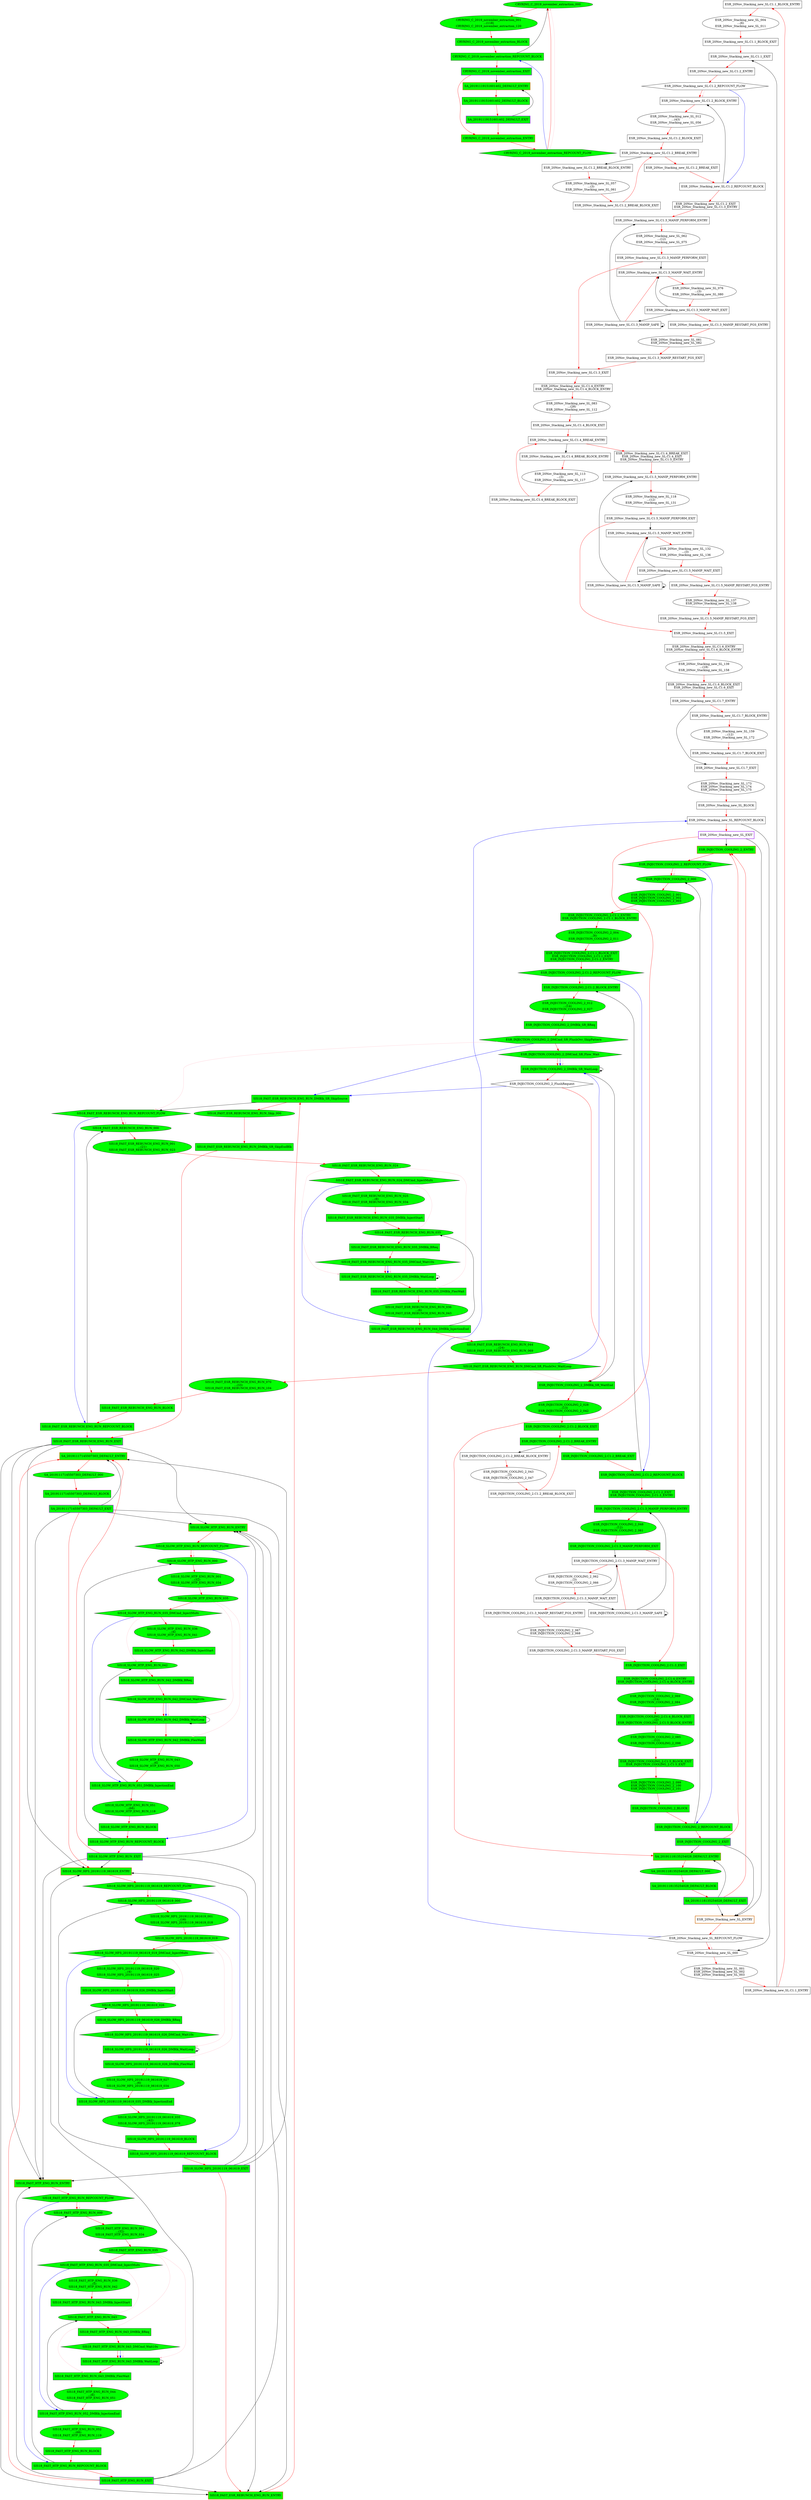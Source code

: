 digraph G {
graph [
name="-compact"
]
CRYRING_C_2019_november_extraction_000 [beamin=0, beamproc=undefined, bpentry=false, bpexit=false, bpid=10, color=black, evtno=259, fid=1, fillcolor=green, gid=200, id="0x10c8103000100280", par="0x0000040000000000", patentry=false, patexit=false, pattern=CRYRING_C_2019_november_extraction, reqnobeam=0, shape=oval, sid=1, style=filled, tef=0, toffs=0, type=tmsg, vacc=0];
CRYRING_C_2019_november_extraction_BLOCK [beamproc=undefined, bpentry=false, bpexit=false, color=black, fillcolor=green, patentry=false, patexit=false, pattern=CRYRING_C_2019_november_extraction, qhi=false, qil=false, qlo=false, shape=rectangle, style=filled, tperiod=6892000000, type=block];
CRYRING_C_2019_november_extraction_ENTRY [beamproc=undefined, bpentry=false, bpexit=false, color=darkorange3, fillcolor=green, patentry=true, patexit=false, pattern=CRYRING_C_2019_november_extraction, penwidth=2, qhi=false, qil=false, qlo=false, shape=rectangle, style=filled, tperiod=10000, type=block];
CRYRING_C_2019_november_extraction_EXIT [beamproc=undefined, bpentry=false, bpexit=false, color=purple, fillcolor=green, patentry=false, patexit=true, pattern=CRYRING_C_2019_november_extraction, penwidth=2, qhi=true, qil=true, qlo=true, shape=rectangle, style=filled, tperiod=10000, type=block];
CRYRING_C_2019_november_extraction_REPCOUNT_BLOCK [beamproc=undefined, bpentry=false, bpexit=false, color=black, fillcolor=green, patentry=false, patexit=false, pattern=CRYRING_C_2019_november_extraction, qhi=false, qil=false, qlo=true, shape=rectangle, style=filled, tperiod=10000, type=block];
CRYRING_C_2019_november_extraction_REPCOUNT_FLOW [beamproc=undefined, bpentry=false, bpexit=false, color=black, fillcolor=green, patentry=false, patexit=false, pattern=CRYRING_C_2019_november_extraction, prio=0, shape=hexagon, style=filled, toffs=0, tvalid=0, type=flow];
"ESR_20Nov_Stacking_new_SL.C1.1_BLOCK_ENTRY" [beamproc=undefined, bpentry=false, bpexit=false, color=black, fillcolor=white, patentry=false, patexit=false, pattern=ESR_20Nov_Stacking_new_SL, qhi=false, qil=false, qlo=false, shape=rectangle, style=filled, tperiod=10000, type=block];
"ESR_20Nov_Stacking_new_SL.C1.1_BLOCK_EXIT" [beamproc=undefined, bpentry=false, bpexit=false, color=black, fillcolor=white, patentry=false, patexit=false, pattern=ESR_20Nov_Stacking_new_SL, qhi=false, qil=false, qlo=false, shape=rectangle, style=filled, tperiod=2866000000, type=block];
"ESR_20Nov_Stacking_new_SL.C1.1_ENTRY" [beamproc=undefined, bpentry=false, bpexit=false, color=black, fillcolor=white, patentry=false, patexit=false, pattern=ESR_20Nov_Stacking_new_SL, qhi=false, qil=false, qlo=true, shape=rectangle, style=filled, tperiod=20000000, type=block];
"ESR_20Nov_Stacking_new_SL.C1.1_EXIT" [beamproc=undefined, bpentry=false, bpexit=false, color=black, fillcolor=white, patentry=false, patexit=false, pattern=ESR_20Nov_Stacking_new_SL, qhi=false, qil=false, qlo=false, shape=rectangle, style=filled, tperiod=10000, type=block];
"ESR_20Nov_Stacking_new_SL.C1.2_BLOCK_ENTRY" [beamproc=undefined, bpentry=false, bpexit=false, color=black, fillcolor=white, patentry=false, patexit=false, pattern=ESR_20Nov_Stacking_new_SL, qhi=false, qil=false, qlo=false, shape=rectangle, style=filled, tperiod=10000, type=block];
"ESR_20Nov_Stacking_new_SL.C1.2_BLOCK_EXIT" [beamproc=undefined, bpentry=false, bpexit=false, color=black, fillcolor=white, patentry=false, patexit=false, pattern=ESR_20Nov_Stacking_new_SL, qhi=false, qil=false, qlo=false, shape=rectangle, style=filled, tperiod=20920000000, type=block];
"ESR_20Nov_Stacking_new_SL.C1.2_BREAK_BLOCK_ENTRY" [beamproc=undefined, bpentry=false, bpexit=false, color=black, fillcolor=white, patentry=false, patexit=false, pattern=ESR_20Nov_Stacking_new_SL, qhi=false, qil=false, qlo=false, shape=rectangle, style=filled, tperiod=10000, type=block];
"ESR_20Nov_Stacking_new_SL.C1.2_BREAK_BLOCK_EXIT" [beamproc=undefined, bpentry=false, bpexit=false, color=black, fillcolor=white, patentry=false, patexit=false, pattern=ESR_20Nov_Stacking_new_SL, qhi=false, qil=false, qlo=false, shape=rectangle, style=filled, tperiod=270000000, type=block];
"ESR_20Nov_Stacking_new_SL.C1.2_BREAK_ENTRY" [beamproc=undefined, bpentry=false, bpexit=false, color=black, fillcolor=white, patentry=false, patexit=false, pattern=ESR_20Nov_Stacking_new_SL, qhi=false, qil=false, qlo=true, shape=rectangle, style=filled, tperiod=10000, type=block];
"ESR_20Nov_Stacking_new_SL.C1.2_BREAK_EXIT" [beamproc=undefined, bpentry=false, bpexit=false, color=black, fillcolor=white, patentry=false, patexit=false, pattern=ESR_20Nov_Stacking_new_SL, qhi=false, qil=false, qlo=false, shape=rectangle, style=filled, tperiod=10000, type=block];
"ESR_20Nov_Stacking_new_SL.C1.2_ENTRY" [beamproc=undefined, bpentry=false, bpexit=false, color=black, fillcolor=white, patentry=false, patexit=false, pattern=ESR_20Nov_Stacking_new_SL, qhi=false, qil=false, qlo=false, shape=rectangle, style=filled, tperiod=10000, type=block];
"ESR_20Nov_Stacking_new_SL.C1.2_REPCOUNT_BLOCK" [beamproc=undefined, bpentry=false, bpexit=false, color=black, fillcolor=white, patentry=false, patexit=false, pattern=ESR_20Nov_Stacking_new_SL, qhi=false, qil=false, qlo=true, shape=rectangle, style=filled, tperiod=10000, type=block];
"ESR_20Nov_Stacking_new_SL.C1.2_REPCOUNT_FLOW" [beamproc=undefined, bpentry=false, bpexit=false, color=black, fillcolor=white, patentry=false, patexit=false, pattern=ESR_20Nov_Stacking_new_SL, prio=0, shape=hexagon, style=filled, toffs=0, tvalid=0, type=flow];
"ESR_20Nov_Stacking_new_SL.C1.3_EXIT" [beamproc=undefined, bpentry=false, bpexit=false, color=black, fillcolor=white, patentry=false, patexit=false, pattern=ESR_20Nov_Stacking_new_SL, qhi=false, qil=false, qlo=false, shape=rectangle, style=filled, tperiod=10000, type=block];
"ESR_20Nov_Stacking_new_SL.C1.3_MANIP_PERFORM_ENTRY" [beamproc=undefined, bpentry=false, bpexit=false, color=black, fillcolor=white, patentry=false, patexit=false, pattern=ESR_20Nov_Stacking_new_SL, qhi=false, qil=false, qlo=false, shape=rectangle, style=filled, tperiod=10000, type=block];
"ESR_20Nov_Stacking_new_SL.C1.3_MANIP_PERFORM_EXIT" [beamproc=undefined, bpentry=false, bpexit=false, color=black, fillcolor=white, patentry=false, patexit=false, pattern=ESR_20Nov_Stacking_new_SL, qhi=false, qil=false, qlo=true, shape=rectangle, style=filled, tperiod=310000000, type=block];
"ESR_20Nov_Stacking_new_SL.C1.3_MANIP_RESTART_FGS_ENTRY" [beamproc=undefined, bpentry=false, bpexit=false, color=black, fillcolor=white, patentry=false, patexit=false, pattern=ESR_20Nov_Stacking_new_SL, qhi=false, qil=false, qlo=false, shape=rectangle, style=filled, tperiod=10000, type=block];
"ESR_20Nov_Stacking_new_SL.C1.3_MANIP_RESTART_FGS_EXIT" [beamproc=undefined, bpentry=false, bpexit=false, color=black, fillcolor=white, patentry=false, patexit=false, pattern=ESR_20Nov_Stacking_new_SL, qhi=false, qil=false, qlo=false, shape=rectangle, style=filled, tperiod=206000000, type=block];
"ESR_20Nov_Stacking_new_SL.C1.3_MANIP_SAFE" [beamproc=undefined, bpentry=false, bpexit=false, color=black, fillcolor=white, patentry=false, patexit=false, pattern=ESR_20Nov_Stacking_new_SL, qhi=false, qil=false, qlo=true, shape=rectangle, style=filled, tperiod=10000000, type=block];
"ESR_20Nov_Stacking_new_SL.C1.3_MANIP_WAIT_ENTRY" [beamproc=undefined, bpentry=false, bpexit=false, color=black, fillcolor=white, patentry=false, patexit=false, pattern=ESR_20Nov_Stacking_new_SL, qhi=false, qil=false, qlo=false, shape=rectangle, style=filled, tperiod=10000, type=block];
"ESR_20Nov_Stacking_new_SL.C1.3_MANIP_WAIT_EXIT" [beamproc=undefined, bpentry=false, bpexit=false, color=black, fillcolor=white, patentry=false, patexit=false, pattern=ESR_20Nov_Stacking_new_SL, qhi=false, qil=false, qlo=true, shape=rectangle, style=filled, tperiod=270000000, type=block];
"ESR_20Nov_Stacking_new_SL.C1.4_BLOCK_EXIT" [beamproc=undefined, bpentry=false, bpexit=false, color=black, fillcolor=white, patentry=false, patexit=false, pattern=ESR_20Nov_Stacking_new_SL, qhi=false, qil=false, qlo=false, shape=rectangle, style=filled, tperiod=20400000000, type=block];
"ESR_20Nov_Stacking_new_SL.C1.4_BREAK_BLOCK_ENTRY" [beamproc=undefined, bpentry=false, bpexit=false, color=black, fillcolor=white, patentry=false, patexit=false, pattern=ESR_20Nov_Stacking_new_SL, qhi=false, qil=false, qlo=false, shape=rectangle, style=filled, tperiod=10000, type=block];
"ESR_20Nov_Stacking_new_SL.C1.4_BREAK_BLOCK_EXIT" [beamproc=undefined, bpentry=false, bpexit=false, color=black, fillcolor=white, patentry=false, patexit=false, pattern=ESR_20Nov_Stacking_new_SL, qhi=false, qil=false, qlo=false, shape=rectangle, style=filled, tperiod=270000000, type=block];
"ESR_20Nov_Stacking_new_SL.C1.4_BREAK_ENTRY" [beamproc=undefined, bpentry=false, bpexit=false, color=black, fillcolor=white, patentry=false, patexit=false, pattern=ESR_20Nov_Stacking_new_SL, qhi=false, qil=false, qlo=true, shape=rectangle, style=filled, tperiod=10000, type=block];
"ESR_20Nov_Stacking_new_SL.C1.5_EXIT" [beamproc=undefined, bpentry=false, bpexit=false, color=black, fillcolor=white, patentry=false, patexit=false, pattern=ESR_20Nov_Stacking_new_SL, qhi=false, qil=false, qlo=false, shape=rectangle, style=filled, tperiod=10000, type=block];
"ESR_20Nov_Stacking_new_SL.C1.5_MANIP_PERFORM_ENTRY" [beamproc=undefined, bpentry=false, bpexit=false, color=black, fillcolor=white, patentry=false, patexit=false, pattern=ESR_20Nov_Stacking_new_SL, qhi=false, qil=false, qlo=false, shape=rectangle, style=filled, tperiod=10000, type=block];
"ESR_20Nov_Stacking_new_SL.C1.5_MANIP_PERFORM_EXIT" [beamproc=undefined, bpentry=false, bpexit=false, color=black, fillcolor=white, patentry=false, patexit=false, pattern=ESR_20Nov_Stacking_new_SL, qhi=false, qil=false, qlo=true, shape=rectangle, style=filled, tperiod=310000000, type=block];
"ESR_20Nov_Stacking_new_SL.C1.5_MANIP_RESTART_FGS_ENTRY" [beamproc=undefined, bpentry=false, bpexit=false, color=black, fillcolor=white, patentry=false, patexit=false, pattern=ESR_20Nov_Stacking_new_SL, qhi=false, qil=false, qlo=false, shape=rectangle, style=filled, tperiod=10000, type=block];
"ESR_20Nov_Stacking_new_SL.C1.5_MANIP_RESTART_FGS_EXIT" [beamproc=undefined, bpentry=false, bpexit=false, color=black, fillcolor=white, patentry=false, patexit=false, pattern=ESR_20Nov_Stacking_new_SL, qhi=false, qil=false, qlo=false, shape=rectangle, style=filled, tperiod=206000000, type=block];
"ESR_20Nov_Stacking_new_SL.C1.5_MANIP_SAFE" [beamproc=undefined, bpentry=false, bpexit=false, color=black, fillcolor=white, patentry=false, patexit=false, pattern=ESR_20Nov_Stacking_new_SL, qhi=false, qil=false, qlo=true, shape=rectangle, style=filled, tperiod=10000000, type=block];
"ESR_20Nov_Stacking_new_SL.C1.5_MANIP_WAIT_ENTRY" [beamproc=undefined, bpentry=false, bpexit=false, color=black, fillcolor=white, patentry=false, patexit=false, pattern=ESR_20Nov_Stacking_new_SL, qhi=false, qil=false, qlo=false, shape=rectangle, style=filled, tperiod=10000, type=block];
"ESR_20Nov_Stacking_new_SL.C1.5_MANIP_WAIT_EXIT" [beamproc=undefined, bpentry=false, bpexit=false, color=black, fillcolor=white, patentry=false, patexit=false, pattern=ESR_20Nov_Stacking_new_SL, qhi=false, qil=false, qlo=true, shape=rectangle, style=filled, tperiod=270000000, type=block];
"ESR_20Nov_Stacking_new_SL.C1.7_BLOCK_ENTRY" [beamproc=undefined, bpentry=false, bpexit=false, color=black, fillcolor=white, patentry=false, patexit=false, pattern=ESR_20Nov_Stacking_new_SL, qhi=false, qil=false, qlo=false, shape=rectangle, style=filled, tperiod=10000, type=block];
"ESR_20Nov_Stacking_new_SL.C1.7_BLOCK_EXIT" [beamproc=undefined, bpentry=false, bpexit=false, color=black, fillcolor=white, patentry=false, patexit=false, pattern=ESR_20Nov_Stacking_new_SL, qhi=false, qil=false, qlo=false, shape=rectangle, style=filled, tperiod=2930020000, type=block];
"ESR_20Nov_Stacking_new_SL.C1.7_ENTRY" [beamproc=undefined, bpentry=false, bpexit=false, color=black, fillcolor=white, patentry=false, patexit=false, pattern=ESR_20Nov_Stacking_new_SL, qhi=false, qil=false, qlo=true, shape=rectangle, style=filled, tperiod=10000, type=block];
"ESR_20Nov_Stacking_new_SL.C1.7_EXIT" [beamproc=undefined, bpentry=false, bpexit=false, color=black, fillcolor=white, patentry=false, patexit=false, pattern=ESR_20Nov_Stacking_new_SL, qhi=false, qil=false, qlo=false, shape=rectangle, style=filled, tperiod=10000, type=block];
ESR_20Nov_Stacking_new_SL_000 [beamin=0, beamproc=undefined, bpentry=false, bpexit=false, bpid=35, color=black, evtno=255, fid=1, fillcolor=white, gid=340, id="0x11540ff000c008c0", par="0x0000180000000000", patentry=false, patexit=false, pattern=ESR_20Nov_Stacking_new_SL, reqnobeam=0, shape=oval, sid=12, style=filled, tef=0, toffs=0, type=tmsg, vacc=0];
ESR_20Nov_Stacking_new_SL_BLOCK [beamproc=undefined, bpentry=false, bpexit=false, color=black, fillcolor=white, patentry=false, patexit=false, pattern=ESR_20Nov_Stacking_new_SL, qhi=false, qil=false, qlo=false, shape=rectangle, style=filled, tperiod=53980000, type=block];
ESR_20Nov_Stacking_new_SL_ENTRY [beamproc=undefined, bpentry=false, bpexit=false, color=darkorange3, fillcolor=white, patentry=true, patexit=false, pattern=ESR_20Nov_Stacking_new_SL, penwidth=2, qhi=false, qil=false, qlo=false, shape=rectangle, style=filled, tperiod=10000, type=block];
ESR_20Nov_Stacking_new_SL_EXIT [beamproc=undefined, bpentry=false, bpexit=false, color=purple, fillcolor=white, patentry=false, patexit=true, pattern=ESR_20Nov_Stacking_new_SL, penwidth=2, qhi=true, qil=true, qlo=true, shape=rectangle, style=filled, tperiod=10000, type=block];
ESR_20Nov_Stacking_new_SL_REPCOUNT_BLOCK [beamproc=undefined, bpentry=false, bpexit=false, color=black, fillcolor=white, patentry=false, patexit=false, pattern=ESR_20Nov_Stacking_new_SL, qhi=false, qil=false, qlo=true, shape=rectangle, style=filled, tperiod=10000, type=block];
ESR_20Nov_Stacking_new_SL_REPCOUNT_FLOW [beamproc=undefined, bpentry=false, bpexit=false, color=black, fillcolor=white, patentry=false, patexit=false, pattern=ESR_20Nov_Stacking_new_SL, prio=0, shape=hexagon, style=filled, toffs=0, tvalid=0, type=flow];
"ESR_INJECTION_COOLING_2.C1.2_BLOCK_ENTRY" [beamproc=undefined, bpentry=false, bpexit=false, color=black, fillcolor=green, patentry=false, patexit=false, pattern=ESR_INJECTION_COOLING_2, qhi=false, qil=false, qlo=false, shape=rectangle, style=filled, tperiod=10000, type=block];
"ESR_INJECTION_COOLING_2.C1.2_BLOCK_EXIT" [beamproc=undefined, bpentry=false, bpexit=false, color=black, fillcolor=green, patentry=false, patexit=false, pattern=ESR_INJECTION_COOLING_2, qhi=false, qil=false, qlo=false, shape=rectangle, style=filled, tperiod=5193980000, type=block];
"ESR_INJECTION_COOLING_2.C1.2_BREAK_BLOCK_ENTRY" [beamproc=undefined, bpentry=false, bpexit=false, color=black, fillcolor=white, patentry=false, patexit=false, pattern=ESR_INJECTION_COOLING_2, qhi=false, qil=false, qlo=false, shape=rectangle, style=filled, tperiod=10000, type=block];
"ESR_INJECTION_COOLING_2.C1.2_BREAK_BLOCK_EXIT" [beamproc=undefined, bpentry=false, bpexit=false, color=black, fillcolor=white, patentry=false, patexit=false, pattern=ESR_INJECTION_COOLING_2, qhi=false, qil=false, qlo=false, shape=rectangle, style=filled, tperiod=270000000, type=block];
"ESR_INJECTION_COOLING_2.C1.2_BREAK_ENTRY" [beamproc=undefined, bpentry=false, bpexit=false, color=black, fillcolor=green, patentry=false, patexit=false, pattern=ESR_INJECTION_COOLING_2, qhi=false, qil=false, qlo=true, shape=rectangle, style=filled, tperiod=10000, type=block];
"ESR_INJECTION_COOLING_2.C1.2_BREAK_EXIT" [beamproc=undefined, bpentry=false, bpexit=false, color=black, fillcolor=green, patentry=false, patexit=false, pattern=ESR_INJECTION_COOLING_2, qhi=false, qil=false, qlo=false, shape=rectangle, style=filled, tperiod=10000, type=block];
"ESR_INJECTION_COOLING_2.C1.2_REPCOUNT_BLOCK" [beamproc=undefined, bpentry=false, bpexit=false, color=black, fillcolor=green, patentry=false, patexit=false, pattern=ESR_INJECTION_COOLING_2, qhi=false, qil=false, qlo=true, shape=rectangle, style=filled, tperiod=10000, type=block];
"ESR_INJECTION_COOLING_2.C1.2_REPCOUNT_FLOW" [beamproc=undefined, bpentry=false, bpexit=false, color=black, fillcolor=green, patentry=false, patexit=false, pattern=ESR_INJECTION_COOLING_2, prio=0, shape=hexagon, style=filled, toffs=0, tvalid=0, type=flow];
"ESR_INJECTION_COOLING_2.C1.3_EXIT" [beamproc=undefined, bpentry=false, bpexit=false, color=black, fillcolor=green, patentry=false, patexit=false, pattern=ESR_INJECTION_COOLING_2, qhi=false, qil=false, qlo=false, shape=rectangle, style=filled, tperiod=10000, type=block];
"ESR_INJECTION_COOLING_2.C1.3_MANIP_PERFORM_ENTRY" [beamproc=undefined, bpentry=false, bpexit=false, color=black, fillcolor=green, patentry=false, patexit=false, pattern=ESR_INJECTION_COOLING_2, qhi=false, qil=false, qlo=false, shape=rectangle, style=filled, tperiod=10000, type=block];
"ESR_INJECTION_COOLING_2.C1.3_MANIP_PERFORM_EXIT" [beamproc=undefined, bpentry=false, bpexit=false, color=black, fillcolor=green, patentry=false, patexit=false, pattern=ESR_INJECTION_COOLING_2, qhi=false, qil=false, qlo=true, shape=rectangle, style=filled, tperiod=310000000, type=block];
"ESR_INJECTION_COOLING_2.C1.3_MANIP_RESTART_FGS_ENTRY" [beamproc=undefined, bpentry=false, bpexit=false, color=black, fillcolor=white, patentry=false, patexit=false, pattern=ESR_INJECTION_COOLING_2, qhi=false, qil=false, qlo=false, shape=rectangle, style=filled, tperiod=10000, type=block];
"ESR_INJECTION_COOLING_2.C1.3_MANIP_RESTART_FGS_EXIT" [beamproc=undefined, bpentry=false, bpexit=false, color=black, fillcolor=white, patentry=false, patexit=false, pattern=ESR_INJECTION_COOLING_2, qhi=false, qil=false, qlo=false, shape=rectangle, style=filled, tperiod=206000000, type=block];
"ESR_INJECTION_COOLING_2.C1.3_MANIP_SAFE" [beamproc=undefined, bpentry=false, bpexit=false, color=black, fillcolor=white, patentry=false, patexit=false, pattern=ESR_INJECTION_COOLING_2, qhi=false, qil=false, qlo=true, shape=rectangle, style=filled, tperiod=10000000, type=block];
"ESR_INJECTION_COOLING_2.C1.3_MANIP_WAIT_ENTRY" [beamproc=undefined, bpentry=false, bpexit=false, color=black, fillcolor=white, patentry=false, patexit=false, pattern=ESR_INJECTION_COOLING_2, qhi=false, qil=false, qlo=false, shape=rectangle, style=filled, tperiod=10000, type=block];
"ESR_INJECTION_COOLING_2.C1.3_MANIP_WAIT_EXIT" [beamproc=undefined, bpentry=false, bpexit=false, color=black, fillcolor=white, patentry=false, patexit=false, pattern=ESR_INJECTION_COOLING_2, qhi=false, qil=false, qlo=true, shape=rectangle, style=filled, tperiod=270000000, type=block];
ESR_INJECTION_COOLING_2_000 [beamin=0, beamproc=undefined, bpentry=false, bpexit=false, bpid=11, color=black, evtno=255, fid=1, fillcolor=green, gid=340, id="0x11540ff0005002c0", par="0x0000200000000000", patentry=false, patexit=false, pattern=ESR_INJECTION_COOLING_2, reqnobeam=0, shape=oval, sid=5, style=filled, tef=0, toffs=0, type=tmsg, vacc=0];
ESR_INJECTION_COOLING_2_BLOCK [beamproc=undefined, bpentry=false, bpexit=false, color=black, fillcolor=green, patentry=false, patexit=false, pattern=ESR_INJECTION_COOLING_2, qhi=false, qil=false, qlo=false, shape=rectangle, style=filled, tperiod=53980000, type=block];
ESR_INJECTION_COOLING_2_DMBlk_SR_BReq [beamproc=undefined, bpentry=false, bpexit=false, color=black, fillcolor=green, patentry=false, patexit=false, pattern=ESR_INJECTION_COOLING_2, qhi=false, qil=false, qlo=false, shape=rectangle, style=filled, tperiod=3210020000, type=block];
ESR_INJECTION_COOLING_2_DMBlk_SR_WaitEnd [beamproc=undefined, bpentry=false, bpexit=false, color=black, fillcolor=green, patentry=false, patexit=false, pattern=ESR_INJECTION_COOLING_2, qhi=false, qil=false, qlo=false, shape=rectangle, style=filled, tperiod=10000, type=block];
ESR_INJECTION_COOLING_2_DMBlk_SR_WaitLoop [beamproc=undefined, bpentry=false, bpexit=false, color=black, fillcolor=green, patentry=false, patexit=false, pattern=ESR_INJECTION_COOLING_2, qhi=true, qil=true, qlo=true, shape=rectangle, style=filled, tperiod=100000, type=block];
ESR_INJECTION_COOLING_2_DMCmd_SR_Flow_Wait [beamproc=undefined, bpentry=false, bpexit=false, color=black, fillcolor=green, patentry=false, patexit=false, pattern=ESR_INJECTION_COOLING_2, prio=0, shape=hexagon, style=filled, toffs=0, tvalid=0, type=flow];
ESR_INJECTION_COOLING_2_DMCmd_SR_FlushOvr_SkipPattern [beamproc=undefined, bpentry=false, bpexit=false, color=black, fillcolor=green, patentry=false, patexit=false, pattern=ESR_INJECTION_COOLING_2, prio=0, qhi=false, qil=false, qlo=true, shape=hexagon, style=filled, toffs=0, tvalid=0, type=flush];
ESR_INJECTION_COOLING_2_ENTRY [beamproc=undefined, bpentry=false, bpexit=false, color=darkorange3, fillcolor=green, patentry=true, patexit=false, pattern=ESR_INJECTION_COOLING_2, penwidth=2, qhi=false, qil=false, qlo=false, shape=rectangle, style=filled, tperiod=10000, type=block];
ESR_INJECTION_COOLING_2_EXIT [beamproc=undefined, bpentry=false, bpexit=false, color=purple, fillcolor=green, patentry=false, patexit=true, pattern=ESR_INJECTION_COOLING_2, penwidth=2, qhi=true, qil=true, qlo=true, shape=rectangle, style=filled, tperiod=10000, type=block];
ESR_INJECTION_COOLING_2_FlushRequest [beamproc=undefined, bpentry=false, bpexit=false, color=black, fillcolor=white, patentry=false, patexit=false, pattern=ESR_INJECTION_COOLING_2, prio=1, qhi=true, qil=false, qlo=true, shape=hexagon, style=filled, toffs=0, tvalid=0, type=flush];
ESR_INJECTION_COOLING_2_REPCOUNT_BLOCK [beamproc=undefined, bpentry=false, bpexit=false, color=black, fillcolor=green, patentry=false, patexit=false, pattern=ESR_INJECTION_COOLING_2, qhi=false, qil=false, qlo=true, shape=rectangle, style=filled, tperiod=10000, type=block];
ESR_INJECTION_COOLING_2_REPCOUNT_FLOW [beamproc=undefined, bpentry=false, bpexit=false, color=black, fillcolor=green, patentry=false, patexit=false, pattern=ESR_INJECTION_COOLING_2, prio=0, shape=hexagon, style=filled, toffs=0, tvalid=0, type=flow];
SA_20191117145507303_DEFAULT_000 [beamin=0, beamproc=undefined, bpentry=false, bpexit=false, bpid=0, color=black, evtno=255, fid=1, fillcolor=green, gid=300, id="0x112c0ff000000000", par="0x0000000000000000", patentry=false, patexit=false, pattern=SA_20191117145507303_DEFAULT, reqnobeam=0, shape=oval, sid=0, style=filled, tef=0, toffs=500000, type=tmsg, vacc=0];
SA_20191117145507303_DEFAULT_BLOCK [beamproc=undefined, bpentry=false, bpexit=false, color=black, fillcolor=green, patentry=false, patexit=false, pattern=SA_20191117145507303_DEFAULT, qhi=false, qil=false, qlo=false, shape=rectangle, style=filled, tperiod=1000000000, type=block];
SA_20191117145507303_DEFAULT_ENTRY [beamproc=undefined, bpentry=false, bpexit=false, color=darkorange3, fillcolor=green, patentry=true, patexit=false, pattern=SA_20191117145507303_DEFAULT, penwidth=2, qhi=false, qil=false, qlo=false, shape=rectangle, style=filled, tperiod=10000, type=block];
SA_20191117145507303_DEFAULT_EXIT [beamproc=undefined, bpentry=false, bpexit=false, color=purple, fillcolor=green, patentry=false, patexit=true, pattern=SA_20191117145507303_DEFAULT, penwidth=2, qhi=true, qil=true, qlo=true, shape=rectangle, style=filled, tperiod=10000, type=block];
SA_20191118135254028_DEFAULT_000 [beamin=0, beamproc=undefined, bpentry=false, bpexit=false, bpid=0, color=black, evtno=255, fid=1, fillcolor=green, gid=340, id="0x11540ff000000000", par="0x0000000000000000", patentry=false, patexit=false, pattern=SA_20191118135254028_DEFAULT, reqnobeam=0, shape=oval, sid=0, style=filled, tef=0, toffs=500000, type=tmsg, vacc=0];
SA_20191118135254028_DEFAULT_BLOCK [beamproc=undefined, bpentry=false, bpexit=false, color=black, fillcolor=green, patentry=false, patexit=false, pattern=SA_20191118135254028_DEFAULT, qhi=false, qil=false, qlo=false, shape=rectangle, style=filled, tperiod=1000000000, type=block];
SA_20191118135254028_DEFAULT_ENTRY [beamproc=undefined, bpentry=false, bpexit=false, color=darkorange3, fillcolor=green, patentry=true, patexit=false, pattern=SA_20191118135254028_DEFAULT, penwidth=2, qhi=false, qil=false, qlo=false, shape=rectangle, style=filled, tperiod=10000, type=block];
SA_20191118135254028_DEFAULT_EXIT [beamproc=undefined, bpentry=false, bpexit=false, color=purple, fillcolor=green, patentry=false, patexit=true, pattern=SA_20191118135254028_DEFAULT, penwidth=2, qhi=true, qil=true, qlo=true, shape=rectangle, style=filled, tperiod=10000, type=block];
SA_20191119151601402_DEFAULT_BLOCK [beamproc=undefined, bpentry=false, bpexit=false, color=black, fillcolor=green, patentry=false, patexit=false, pattern=SA_20191119151601402_DEFAULT, qhi=false, qil=false, qlo=false, shape=rectangle, style=filled, tperiod=1000000000, type=block];
SA_20191119151601402_DEFAULT_ENTRY [beamproc=undefined, bpentry=false, bpexit=false, color=darkorange3, fillcolor=green, patentry=true, patexit=false, pattern=SA_20191119151601402_DEFAULT, penwidth=2, qhi=false, qil=false, qlo=false, shape=rectangle, style=filled, tperiod=10000, type=block];
SA_20191119151601402_DEFAULT_EXIT [beamproc=undefined, bpentry=false, bpexit=false, color=purple, fillcolor=green, patentry=false, patexit=true, pattern=SA_20191119151601402_DEFAULT, penwidth=2, qhi=true, qil=true, qlo=true, shape=rectangle, style=filled, tperiod=10000, type=block];
SIS18_FAST_ESR_REBUNCH_ENG_RUN_000 [beamin=0, beamproc=undefined, bpentry=false, bpexit=false, bpid=26, color=black, evtno=255, fid=1, fillcolor=green, gid=300, id="0x112c0ff000100680", par="0x0000080000000000", patentry=false, patexit=false, pattern=SIS18_FAST_ESR_REBUNCH_ENG_RUN, reqnobeam=0, shape=oval, sid=1, style=filled, tef=0, toffs=0, type=tmsg, vacc=0];
SIS18_FAST_ESR_REBUNCH_ENG_RUN_024 [beamin=0, beamproc=undefined, bpentry=false, bpexit=false, bpid=1, color=black, evtno=350, fid=1, fillcolor=green, gid=300, id="0x112c15e000100049", par="0x041211c004121228", patentry=false, patexit=false, pattern=SIS18_FAST_ESR_REBUNCH_ENG_RUN, reqnobeam=0, shape=oval, sid=1, style=filled, tef=752131895, toffs=20000024, type=tmsg, vacc=9];
SIS18_FAST_ESR_REBUNCH_ENG_RUN_024_DMCmd_InjectMulti [beamproc=undefined, bpentry=false, bpexit=false, color=black, fillcolor=green, patentry=false, patexit=false, pattern=SIS18_FAST_ESR_REBUNCH_ENG_RUN, prio=0, shape=hexagon, style=filled, toffs=20000025, tvalid=0, type=flow];
SIS18_FAST_ESR_REBUNCH_ENG_RUN_035 [beamin=1, beamproc=undefined, bpentry=false, bpexit=false, bpid=2, color=black, evtno=352, fid=1, fillcolor=green, gid=300, id="0x112c160800100089", par="0x0000080000000000", patentry=false, patexit=false, pattern=SIS18_FAST_ESR_REBUNCH_ENG_RUN, reqnobeam=0, shape=oval, sid=1, style=filled, tef=0, toffs=0, type=tmsg, vacc=9];
SIS18_FAST_ESR_REBUNCH_ENG_RUN_035_DMBlk_BReq [beamproc=undefined, bpentry=false, bpexit=false, color=black, fillcolor=green, patentry=false, patexit=false, pattern=SIS18_FAST_ESR_REBUNCH_ENG_RUN, qhi=false, qil=false, qlo=false, shape=rectangle, style=filled, tperiod=10000, type=block];
SIS18_FAST_ESR_REBUNCH_ENG_RUN_035_DMBlk_FlexWait [beamproc=undefined, bpentry=false, bpexit=false, color=black, fillcolor=green, patentry=false, patexit=false, pattern=SIS18_FAST_ESR_REBUNCH_ENG_RUN, qhi=true, qil=true, qlo=true, shape=rectangle, style=filled, tperiod=71000, type=block];
SIS18_FAST_ESR_REBUNCH_ENG_RUN_035_DMBlk_InjectStart [beamproc=undefined, bpentry=false, bpexit=false, color=black, fillcolor=green, patentry=false, patexit=false, pattern=SIS18_FAST_ESR_REBUNCH_ENG_RUN, qhi=false, qil=false, qlo=false, shape=rectangle, style=filled, tperiod=276000024, type=block];
SIS18_FAST_ESR_REBUNCH_ENG_RUN_035_DMBlk_WaitLoop [beamproc=undefined, bpentry=false, bpexit=false, color=black, fillcolor=green, patentry=false, patexit=false, pattern=SIS18_FAST_ESR_REBUNCH_ENG_RUN, qhi=true, qil=true, qlo=true, shape=rectangle, style=filled, tperiod=10000, type=block];
SIS18_FAST_ESR_REBUNCH_ENG_RUN_035_DMCmd_Wait10s [beamproc=undefined, bpentry=false, bpexit=false, color=black, fillcolor=green, patentry=false, patexit=false, pattern=SIS18_FAST_ESR_REBUNCH_ENG_RUN, prio=0, shape=hexagon, style=filled, toffs=0, tvalid=0, type=flow];
SIS18_FAST_ESR_REBUNCH_ENG_RUN_044_DMBlk_InjectionEnd [beamproc=undefined, bpentry=false, bpexit=false, color=black, fillcolor=green, patentry=false, patexit=false, pattern=SIS18_FAST_ESR_REBUNCH_ENG_RUN, qhi=true, qil=true, qlo=true, shape=rectangle, style=filled, tperiod=509999976, type=block];
SIS18_FAST_ESR_REBUNCH_ENG_RUN_BLOCK [beamproc=undefined, bpentry=false, bpexit=false, color=black, fillcolor=green, patentry=false, patexit=false, pattern=SIS18_FAST_ESR_REBUNCH_ENG_RUN, qhi=false, qil=false, qlo=false, shape=rectangle, style=filled, tperiod=1296000000, type=block];
SIS18_FAST_ESR_REBUNCH_ENG_RUN_DMBlk_SR_SkipEndBlk [beamproc=undefined, bpentry=false, bpexit=false, color=black, fillcolor=green, patentry=false, patexit=false, pattern=SIS18_FAST_ESR_REBUNCH_ENG_RUN, qhi=false, qil=false, qlo=false, shape=rectangle, style=filled, tperiod=40000000, type=block];
SIS18_FAST_ESR_REBUNCH_ENG_RUN_DMBlk_SR_SkipSource [beamproc=undefined, bpentry=false, bpexit=false, color=black, fillcolor=green, patentry=false, patexit=false, pattern=SIS18_FAST_ESR_REBUNCH_ENG_RUN, qhi=true, qil=false, qlo=true, shape=rectangle, style=filled, tperiod=10000, type=block];
SIS18_FAST_ESR_REBUNCH_ENG_RUN_DMCmd_SR_FlushOvr_WaitLoop [beamproc=undefined, bpentry=false, bpexit=false, color=black, fillcolor=green, patentry=false, patexit=false, pattern=SIS18_FAST_ESR_REBUNCH_ENG_RUN, prio=1, qhi=false, qil=false, qlo=true, shape=hexagon, style=filled, toffs=761000000, tvalid=0, type=flush];
SIS18_FAST_ESR_REBUNCH_ENG_RUN_ENTRY [beamproc=undefined, bpentry=false, bpexit=false, color=darkorange3, fillcolor=green, patentry=true, patexit=false, pattern=SIS18_FAST_ESR_REBUNCH_ENG_RUN, penwidth=2, qhi=false, qil=false, qlo=false, shape=rectangle, style=filled, tperiod=10000, type=block];
SIS18_FAST_ESR_REBUNCH_ENG_RUN_EXIT [beamproc=undefined, bpentry=false, bpexit=false, color=purple, fillcolor=green, patentry=false, patexit=true, pattern=SIS18_FAST_ESR_REBUNCH_ENG_RUN, penwidth=2, qhi=true, qil=true, qlo=true, shape=rectangle, style=filled, tperiod=10000, type=block];
SIS18_FAST_ESR_REBUNCH_ENG_RUN_REPCOUNT_BLOCK [beamproc=undefined, bpentry=false, bpexit=false, color=black, fillcolor=green, patentry=false, patexit=false, pattern=SIS18_FAST_ESR_REBUNCH_ENG_RUN, qhi=false, qil=false, qlo=true, shape=rectangle, style=filled, tperiod=10000, type=block];
SIS18_FAST_ESR_REBUNCH_ENG_RUN_REPCOUNT_FLOW [beamproc=undefined, bpentry=false, bpexit=false, color=black, fillcolor=green, patentry=false, patexit=false, pattern=SIS18_FAST_ESR_REBUNCH_ENG_RUN, prio=0, shape=hexagon, style=filled, toffs=0, tvalid=0, type=flow];
SIS18_FAST_ESR_REBUNCH_ENG_RUN_Skip_000 [beamin=0, beamproc=undefined, bpentry=false, bpexit=false, bpid=0, color=black, evtno=255, fid=1, fillcolor=green, gid=300, id="0x112c0ff000000000", par="0x0000080000000000", patentry=false, patexit=false, pattern=SIS18_FAST_ESR_REBUNCH_ENG_RUN, reqnobeam=0, shape=oval, sid=0, style=filled, tef=0, toffs=20000, type=tmsg, vacc=0];
SIS18_FAST_HTP_ENG_RUN_000 [beamin=0, beamproc=undefined, bpentry=false, bpexit=false, bpid=34, color=black, evtno=255, fid=1, fillcolor=green, gid=300, id="0x112c0ff000400880", par="0x0000100000000000", patentry=false, patexit=false, pattern=SIS18_FAST_HTP_ENG_RUN, reqnobeam=0, shape=oval, sid=4, style=filled, tef=0, toffs=0, type=tmsg, vacc=0];
SIS18_FAST_HTP_ENG_RUN_035 [beamin=0, beamproc=undefined, bpentry=false, bpexit=false, bpid=27, color=black, evtno=350, fid=1, fillcolor=green, gid=300, id="0x112c15e0004006c8", par="0x04122bf404122c5c", patentry=false, patexit=false, pattern=SIS18_FAST_HTP_ENG_RUN, reqnobeam=0, shape=oval, sid=4, style=filled, tef=93637783, toffs=20000024, type=tmsg, vacc=8];
SIS18_FAST_HTP_ENG_RUN_035_DMCmd_InjectMulti [beamproc=undefined, bpentry=false, bpexit=false, color=black, fillcolor=green, patentry=false, patexit=false, pattern=SIS18_FAST_HTP_ENG_RUN, prio=0, shape=hexagon, style=filled, toffs=20000025, tvalid=0, type=flow];
SIS18_FAST_HTP_ENG_RUN_043 [beamin=1, beamproc=undefined, bpentry=false, bpexit=false, bpid=28, color=black, evtno=352, fid=1, fillcolor=green, gid=300, id="0x112c160800400708", par="0x0000100000000000", patentry=false, patexit=false, pattern=SIS18_FAST_HTP_ENG_RUN, reqnobeam=0, shape=oval, sid=4, style=filled, tef=0, toffs=0, type=tmsg, vacc=8];
SIS18_FAST_HTP_ENG_RUN_043_DMBlk_BReq [beamproc=undefined, bpentry=false, bpexit=false, color=black, fillcolor=green, patentry=false, patexit=false, pattern=SIS18_FAST_HTP_ENG_RUN, qhi=false, qil=false, qlo=false, shape=rectangle, style=filled, tperiod=10000, type=block];
SIS18_FAST_HTP_ENG_RUN_043_DMBlk_FlexWait [beamproc=undefined, bpentry=false, bpexit=false, color=black, fillcolor=green, patentry=false, patexit=false, pattern=SIS18_FAST_HTP_ENG_RUN, qhi=true, qil=true, qlo=true, shape=rectangle, style=filled, tperiod=71000, type=block];
SIS18_FAST_HTP_ENG_RUN_043_DMBlk_InjectStart [beamproc=undefined, bpentry=false, bpexit=false, color=black, fillcolor=green, patentry=false, patexit=false, pattern=SIS18_FAST_HTP_ENG_RUN, qhi=false, qil=false, qlo=false, shape=rectangle, style=filled, tperiod=276000024, type=block];
SIS18_FAST_HTP_ENG_RUN_043_DMBlk_WaitLoop [beamproc=undefined, bpentry=false, bpexit=false, color=black, fillcolor=green, patentry=false, patexit=false, pattern=SIS18_FAST_HTP_ENG_RUN, qhi=true, qil=true, qlo=true, shape=rectangle, style=filled, tperiod=10000, type=block];
SIS18_FAST_HTP_ENG_RUN_043_DMCmd_Wait10s [beamproc=undefined, bpentry=false, bpexit=false, color=black, fillcolor=green, patentry=false, patexit=false, pattern=SIS18_FAST_HTP_ENG_RUN, prio=0, shape=hexagon, style=filled, toffs=0, tvalid=0, type=flow];
SIS18_FAST_HTP_ENG_RUN_052_DMBlk_InjectionEnd [beamproc=undefined, bpentry=false, bpexit=false, color=black, fillcolor=green, patentry=false, patexit=false, pattern=SIS18_FAST_HTP_ENG_RUN, qhi=true, qil=true, qlo=true, shape=rectangle, style=filled, tperiod=125999976, type=block];
SIS18_FAST_HTP_ENG_RUN_BLOCK [beamproc=undefined, bpentry=false, bpexit=false, color=black, fillcolor=green, patentry=false, patexit=false, pattern=SIS18_FAST_HTP_ENG_RUN, qhi=false, qil=false, qlo=false, shape=rectangle, style=filled, tperiod=1010000000, type=block];
SIS18_FAST_HTP_ENG_RUN_ENTRY [beamproc=undefined, bpentry=false, bpexit=false, color=darkorange3, fillcolor=green, patentry=true, patexit=false, pattern=SIS18_FAST_HTP_ENG_RUN, penwidth=2, qhi=false, qil=false, qlo=false, shape=rectangle, style=filled, tperiod=10000, type=block];
SIS18_FAST_HTP_ENG_RUN_EXIT [beamproc=undefined, bpentry=false, bpexit=false, color=purple, fillcolor=green, patentry=false, patexit=true, pattern=SIS18_FAST_HTP_ENG_RUN, penwidth=2, qhi=true, qil=true, qlo=true, shape=rectangle, style=filled, tperiod=10000, type=block];
SIS18_FAST_HTP_ENG_RUN_REPCOUNT_BLOCK [beamproc=undefined, bpentry=false, bpexit=false, color=black, fillcolor=green, patentry=false, patexit=false, pattern=SIS18_FAST_HTP_ENG_RUN, qhi=false, qil=false, qlo=true, shape=rectangle, style=filled, tperiod=10000, type=block];
SIS18_FAST_HTP_ENG_RUN_REPCOUNT_FLOW [beamproc=undefined, bpentry=false, bpexit=false, color=black, fillcolor=green, patentry=false, patexit=false, pattern=SIS18_FAST_HTP_ENG_RUN, prio=0, shape=hexagon, style=filled, toffs=0, tvalid=0, type=flow];
SIS18_SLOW_HFS_20191119_061619_000 [beamin=0, beamproc=undefined, bpentry=false, bpexit=false, bpid=16, color=black, evtno=255, fid=1, fillcolor=green, gid=300, id="0x112c0ff000200400", par="0x0000140000000000", patentry=false, patexit=false, pattern=SIS18_SLOW_HFS_20191119_061619, reqnobeam=0, shape=oval, sid=2, style=filled, tef=0, toffs=0, type=tmsg, vacc=0];
SIS18_SLOW_HFS_20191119_061619_019 [beamin=0, beamproc=undefined, bpentry=false, bpexit=false, bpid=9, color=black, evtno=350, fid=1, fillcolor=green, gid=300, id="0x112c15e00020024a", par="0x04124350041243b8", patentry=false, patexit=false, pattern=SIS18_SLOW_HFS_20191119_061619, reqnobeam=0, shape=oval, sid=2, style=filled, tef=3018310591, toffs=20000024, type=tmsg, vacc=10];
SIS18_SLOW_HFS_20191119_061619_019_DMCmd_InjectMulti [beamproc=undefined, bpentry=false, bpexit=false, color=black, fillcolor=green, patentry=false, patexit=false, pattern=SIS18_SLOW_HFS_20191119_061619, prio=0, shape=hexagon, style=filled, toffs=20000025, tvalid=0, type=flow];
SIS18_SLOW_HFS_20191119_061619_026 [beamin=1, beamproc=undefined, bpentry=false, bpexit=false, bpid=10, color=black, evtno=352, fid=1, fillcolor=green, gid=300, id="0x112c16080020028a", par="0x0000140000000000", patentry=false, patexit=false, pattern=SIS18_SLOW_HFS_20191119_061619, reqnobeam=0, shape=oval, sid=2, style=filled, tef=0, toffs=0, type=tmsg, vacc=10];
SIS18_SLOW_HFS_20191119_061619_026_DMBlk_BReq [beamproc=undefined, bpentry=false, bpexit=false, color=black, fillcolor=green, patentry=false, patexit=false, pattern=SIS18_SLOW_HFS_20191119_061619, qhi=false, qil=false, qlo=false, shape=rectangle, style=filled, tperiod=10000, type=block];
SIS18_SLOW_HFS_20191119_061619_026_DMBlk_FlexWait [beamproc=undefined, bpentry=false, bpexit=false, color=black, fillcolor=green, patentry=false, patexit=false, pattern=SIS18_SLOW_HFS_20191119_061619, qhi=true, qil=true, qlo=true, shape=rectangle, style=filled, tperiod=71000, type=block];
SIS18_SLOW_HFS_20191119_061619_026_DMBlk_InjectStart [beamproc=undefined, bpentry=false, bpexit=false, color=black, fillcolor=green, patentry=false, patexit=false, pattern=SIS18_SLOW_HFS_20191119_061619, qhi=false, qil=false, qlo=false, shape=rectangle, style=filled, tperiod=276000024, type=block];
SIS18_SLOW_HFS_20191119_061619_026_DMBlk_WaitLoop [beamproc=undefined, bpentry=false, bpexit=false, color=black, fillcolor=green, patentry=false, patexit=false, pattern=SIS18_SLOW_HFS_20191119_061619, qhi=true, qil=true, qlo=true, shape=rectangle, style=filled, tperiod=10000, type=block];
SIS18_SLOW_HFS_20191119_061619_026_DMCmd_Wait10s [beamproc=undefined, bpentry=false, bpexit=false, color=black, fillcolor=green, patentry=false, patexit=false, pattern=SIS18_SLOW_HFS_20191119_061619, prio=0, shape=hexagon, style=filled, toffs=0, tvalid=0, type=flow];
SIS18_SLOW_HFS_20191119_061619_035_DMBlk_InjectionEnd [beamproc=undefined, bpentry=false, bpexit=false, color=black, fillcolor=green, patentry=false, patexit=false, pattern=SIS18_SLOW_HFS_20191119_061619, qhi=true, qil=true, qlo=true, shape=rectangle, style=filled, tperiod=25999976, type=block];
SIS18_SLOW_HFS_20191119_061619_BLOCK [beamproc=undefined, bpentry=false, bpexit=false, color=black, fillcolor=green, patentry=false, patexit=false, pattern=SIS18_SLOW_HFS_20191119_061619, qhi=false, qil=false, qlo=false, shape=rectangle, style=filled, tperiod=10894000000, type=block];
SIS18_SLOW_HFS_20191119_061619_ENTRY [beamproc=undefined, bpentry=false, bpexit=false, color=darkorange3, fillcolor=green, patentry=true, patexit=false, pattern=SIS18_SLOW_HFS_20191119_061619, penwidth=2, qhi=false, qil=false, qlo=false, shape=rectangle, style=filled, tperiod=10000, type=block];
SIS18_SLOW_HFS_20191119_061619_EXIT [beamproc=undefined, bpentry=false, bpexit=false, color=purple, fillcolor=green, patentry=false, patexit=true, pattern=SIS18_SLOW_HFS_20191119_061619, penwidth=2, qhi=true, qil=true, qlo=true, shape=rectangle, style=filled, tperiod=10000, type=block];
SIS18_SLOW_HFS_20191119_061619_REPCOUNT_BLOCK [beamproc=undefined, bpentry=false, bpexit=false, color=black, fillcolor=green, patentry=false, patexit=false, pattern=SIS18_SLOW_HFS_20191119_061619, qhi=false, qil=false, qlo=true, shape=rectangle, style=filled, tperiod=10000, type=block];
SIS18_SLOW_HFS_20191119_061619_REPCOUNT_FLOW [beamproc=undefined, bpentry=false, bpexit=false, color=black, fillcolor=green, patentry=false, patexit=false, pattern=SIS18_SLOW_HFS_20191119_061619, prio=0, shape=hexagon, style=filled, toffs=0, tvalid=0, type=flow];
SIS18_SLOW_HTP_ENG_RUN_000 [beamin=0, beamproc=undefined, bpentry=false, bpexit=false, bpid=24, color=black, evtno=255, fid=1, fillcolor=green, gid=300, id="0x112c0ff000300600", par="0x00000c0000000000", patentry=false, patexit=false, pattern=SIS18_SLOW_HTP_ENG_RUN, reqnobeam=0, shape=oval, sid=3, style=filled, tef=0, toffs=0, type=tmsg, vacc=0];
SIS18_SLOW_HTP_ENG_RUN_035 [beamin=0, beamproc=undefined, bpentry=false, bpexit=false, bpid=17, color=black, evtno=350, fid=1, fillcolor=green, gid=300, id="0x112c15e00030044b", par="0x0412590c04125974", patentry=false, patexit=false, pattern=SIS18_SLOW_HTP_ENG_RUN, reqnobeam=0, shape=oval, sid=3, style=filled, tef=3316662623, toffs=20000024, type=tmsg, vacc=11];
SIS18_SLOW_HTP_ENG_RUN_035_DMCmd_InjectMulti [beamproc=undefined, bpentry=false, bpexit=false, color=black, fillcolor=green, patentry=false, patexit=false, pattern=SIS18_SLOW_HTP_ENG_RUN, prio=0, shape=hexagon, style=filled, toffs=20000025, tvalid=0, type=flow];
SIS18_SLOW_HTP_ENG_RUN_042 [beamin=1, beamproc=undefined, bpentry=false, bpexit=false, bpid=18, color=black, evtno=352, fid=1, fillcolor=green, gid=300, id="0x112c16080030048b", par="0x00000c0000000000", patentry=false, patexit=false, pattern=SIS18_SLOW_HTP_ENG_RUN, reqnobeam=0, shape=oval, sid=3, style=filled, tef=0, toffs=0, type=tmsg, vacc=11];
SIS18_SLOW_HTP_ENG_RUN_042_DMBlk_BReq [beamproc=undefined, bpentry=false, bpexit=false, color=black, fillcolor=green, patentry=false, patexit=false, pattern=SIS18_SLOW_HTP_ENG_RUN, qhi=false, qil=false, qlo=false, shape=rectangle, style=filled, tperiod=10000, type=block];
SIS18_SLOW_HTP_ENG_RUN_042_DMBlk_FlexWait [beamproc=undefined, bpentry=false, bpexit=false, color=black, fillcolor=green, patentry=false, patexit=false, pattern=SIS18_SLOW_HTP_ENG_RUN, qhi=true, qil=true, qlo=true, shape=rectangle, style=filled, tperiod=71000, type=block];
SIS18_SLOW_HTP_ENG_RUN_042_DMBlk_InjectStart [beamproc=undefined, bpentry=false, bpexit=false, color=black, fillcolor=green, patentry=false, patexit=false, pattern=SIS18_SLOW_HTP_ENG_RUN, qhi=false, qil=false, qlo=false, shape=rectangle, style=filled, tperiod=276000024, type=block];
SIS18_SLOW_HTP_ENG_RUN_042_DMBlk_WaitLoop [beamproc=undefined, bpentry=false, bpexit=false, color=black, fillcolor=green, patentry=false, patexit=false, pattern=SIS18_SLOW_HTP_ENG_RUN, qhi=true, qil=true, qlo=true, shape=rectangle, style=filled, tperiod=10000, type=block];
SIS18_SLOW_HTP_ENG_RUN_042_DMCmd_Wait10s [beamproc=undefined, bpentry=false, bpexit=false, color=black, fillcolor=green, patentry=false, patexit=false, pattern=SIS18_SLOW_HTP_ENG_RUN, prio=0, shape=hexagon, style=filled, toffs=0, tvalid=0, type=flow];
SIS18_SLOW_HTP_ENG_RUN_051_DMBlk_InjectionEnd [beamproc=undefined, bpentry=false, bpexit=false, color=black, fillcolor=green, patentry=false, patexit=false, pattern=SIS18_SLOW_HTP_ENG_RUN, qhi=true, qil=true, qlo=true, shape=rectangle, style=filled, tperiod=25999976, type=block];
SIS18_SLOW_HTP_ENG_RUN_BLOCK [beamproc=undefined, bpentry=false, bpexit=false, color=black, fillcolor=green, patentry=false, patexit=false, pattern=SIS18_SLOW_HTP_ENG_RUN, qhi=false, qil=false, qlo=false, shape=rectangle, style=filled, tperiod=5940000000, type=block];
SIS18_SLOW_HTP_ENG_RUN_ENTRY [beamproc=undefined, bpentry=false, bpexit=false, color=darkorange3, fillcolor=green, patentry=true, patexit=false, pattern=SIS18_SLOW_HTP_ENG_RUN, penwidth=2, qhi=false, qil=false, qlo=false, shape=rectangle, style=filled, tperiod=10000, type=block];
SIS18_SLOW_HTP_ENG_RUN_EXIT [beamproc=undefined, bpentry=false, bpexit=false, color=purple, fillcolor=green, patentry=false, patexit=true, pattern=SIS18_SLOW_HTP_ENG_RUN, penwidth=2, qhi=true, qil=true, qlo=true, shape=rectangle, style=filled, tperiod=10000, type=block];
SIS18_SLOW_HTP_ENG_RUN_REPCOUNT_BLOCK [beamproc=undefined, bpentry=false, bpexit=false, color=black, fillcolor=green, patentry=false, patexit=false, pattern=SIS18_SLOW_HTP_ENG_RUN, qhi=false, qil=false, qlo=true, shape=rectangle, style=filled, tperiod=10000, type=block];
SIS18_SLOW_HTP_ENG_RUN_REPCOUNT_FLOW [beamproc=undefined, bpentry=false, bpexit=false, color=black, fillcolor=green, patentry=false, patexit=false, pattern=SIS18_SLOW_HTP_ENG_RUN, prio=0, shape=hexagon, style=filled, toffs=0, tvalid=0, type=flow];
"CRYRING_C_2019_november_extraction_001
...(118)
CRYRING_C_2019_november_extraction_120" [color=black, fillcolor=green, label="CRYRING_C_2019_november_extraction_001
...(118)
CRYRING_C_2019_november_extraction_120", pattern=CRYRING_C_2019_november_extraction, shape=oval, style=filled, type=tmsg];
"ESR_20Nov_Stacking_new_SL.C1.2_EXIT
ESR_20Nov_Stacking_new_SL.C1.3_ENTRY" [color=black, fillcolor=white, pattern=ESR_20Nov_Stacking_new_SL, shape=rectangle, style=filled, type=block];
"ESR_20Nov_Stacking_new_SL.C1.4_ENTRY
ESR_20Nov_Stacking_new_SL.C1.4_BLOCK_ENTRY" [color=black, fillcolor=white, pattern=ESR_20Nov_Stacking_new_SL, shape=rectangle, style=filled, type=block];
"ESR_20Nov_Stacking_new_SL.C1.4_BREAK_EXIT
ESR_20Nov_Stacking_new_SL.C1.4_EXIT
ESR_20Nov_Stacking_new_SL.C1.5_ENTRY" [color=black, fillcolor=white, pattern=ESR_20Nov_Stacking_new_SL, shape=rectangle, style=filled, type=block];
"ESR_20Nov_Stacking_new_SL.C1.6_ENTRY
ESR_20Nov_Stacking_new_SL.C1.6_BLOCK_ENTRY" [color=black, fillcolor=white, pattern=ESR_20Nov_Stacking_new_SL, shape=rectangle, style=filled, type=block];
"ESR_20Nov_Stacking_new_SL.C1.6_BLOCK_EXIT
ESR_20Nov_Stacking_new_SL.C1.6_EXIT" [color=black, fillcolor=white, pattern=ESR_20Nov_Stacking_new_SL, shape=rectangle, style=filled, type=block];
"ESR_20Nov_Stacking_new_SL_001
ESR_20Nov_Stacking_new_SL_002
ESR_20Nov_Stacking_new_SL_003" [color=black, fillcolor=white, pattern=ESR_20Nov_Stacking_new_SL, shape=oval, style=filled, type=tmsg];
"ESR_20Nov_Stacking_new_SL_004
...(6)
ESR_20Nov_Stacking_new_SL_011" [color=black, fillcolor=white, label="ESR_20Nov_Stacking_new_SL_004
...(6)
ESR_20Nov_Stacking_new_SL_011", pattern=ESR_20Nov_Stacking_new_SL, shape=oval, style=filled, type=tmsg];
"ESR_20Nov_Stacking_new_SL_012
...(43)
ESR_20Nov_Stacking_new_SL_056" [color=black, fillcolor=white, label="ESR_20Nov_Stacking_new_SL_012
...(43)
ESR_20Nov_Stacking_new_SL_056", pattern=ESR_20Nov_Stacking_new_SL, shape=oval, style=filled, type=tmsg];
"ESR_20Nov_Stacking_new_SL_057
...(3)
ESR_20Nov_Stacking_new_SL_061" [color=black, fillcolor=white, label="ESR_20Nov_Stacking_new_SL_057
...(3)
ESR_20Nov_Stacking_new_SL_061", pattern=ESR_20Nov_Stacking_new_SL, shape=oval, style=filled, type=tmsg];
"ESR_20Nov_Stacking_new_SL_062
...(12)
ESR_20Nov_Stacking_new_SL_075" [color=black, fillcolor=white, label="ESR_20Nov_Stacking_new_SL_062
...(12)
ESR_20Nov_Stacking_new_SL_075", pattern=ESR_20Nov_Stacking_new_SL, shape=oval, style=filled, type=tmsg];
"ESR_20Nov_Stacking_new_SL_076
...(3)
ESR_20Nov_Stacking_new_SL_080" [color=black, fillcolor=white, label="ESR_20Nov_Stacking_new_SL_076
...(3)
ESR_20Nov_Stacking_new_SL_080", pattern=ESR_20Nov_Stacking_new_SL, shape=oval, style=filled, type=tmsg];
"ESR_20Nov_Stacking_new_SL_081
ESR_20Nov_Stacking_new_SL_082" [color=black, fillcolor=white, pattern=ESR_20Nov_Stacking_new_SL, shape=oval, style=filled, type=tmsg];
"ESR_20Nov_Stacking_new_SL_083
...(28)
ESR_20Nov_Stacking_new_SL_112" [color=black, fillcolor=white, label="ESR_20Nov_Stacking_new_SL_083
...(28)
ESR_20Nov_Stacking_new_SL_112", pattern=ESR_20Nov_Stacking_new_SL, shape=oval, style=filled, type=tmsg];
"ESR_20Nov_Stacking_new_SL_113
...(3)
ESR_20Nov_Stacking_new_SL_117" [color=black, fillcolor=white, label="ESR_20Nov_Stacking_new_SL_113
...(3)
ESR_20Nov_Stacking_new_SL_117", pattern=ESR_20Nov_Stacking_new_SL, shape=oval, style=filled, type=tmsg];
"ESR_20Nov_Stacking_new_SL_118
...(12)
ESR_20Nov_Stacking_new_SL_131" [color=black, fillcolor=white, label="ESR_20Nov_Stacking_new_SL_118
...(12)
ESR_20Nov_Stacking_new_SL_131", pattern=ESR_20Nov_Stacking_new_SL, shape=oval, style=filled, type=tmsg];
"ESR_20Nov_Stacking_new_SL_132
...(3)
ESR_20Nov_Stacking_new_SL_136" [color=black, fillcolor=white, label="ESR_20Nov_Stacking_new_SL_132
...(3)
ESR_20Nov_Stacking_new_SL_136", pattern=ESR_20Nov_Stacking_new_SL, shape=oval, style=filled, type=tmsg];
"ESR_20Nov_Stacking_new_SL_137
ESR_20Nov_Stacking_new_SL_138" [color=black, fillcolor=white, pattern=ESR_20Nov_Stacking_new_SL, shape=oval, style=filled, type=tmsg];
"ESR_20Nov_Stacking_new_SL_139
...(18)
ESR_20Nov_Stacking_new_SL_158" [color=black, fillcolor=white, label="ESR_20Nov_Stacking_new_SL_139
...(18)
ESR_20Nov_Stacking_new_SL_158", pattern=ESR_20Nov_Stacking_new_SL, shape=oval, style=filled, type=tmsg];
"ESR_20Nov_Stacking_new_SL_159
...(12)
ESR_20Nov_Stacking_new_SL_172" [color=black, fillcolor=white, label="ESR_20Nov_Stacking_new_SL_159
...(12)
ESR_20Nov_Stacking_new_SL_172", pattern=ESR_20Nov_Stacking_new_SL, shape=oval, style=filled, type=tmsg];
"ESR_20Nov_Stacking_new_SL_173
ESR_20Nov_Stacking_new_SL_174
ESR_20Nov_Stacking_new_SL_175" [color=black, fillcolor=white, pattern=ESR_20Nov_Stacking_new_SL, shape=oval, style=filled, type=tmsg];
"ESR_INJECTION_COOLING_2.C1.1_ENTRY
ESR_INJECTION_COOLING_2.C1.1_BLOCK_ENTRY" [color=black, fillcolor=green, pattern=ESR_INJECTION_COOLING_2, shape=rectangle, style=filled, type=block];
"ESR_INJECTION_COOLING_2.C1.1_BLOCK_EXIT
ESR_INJECTION_COOLING_2.C1.1_EXIT
ESR_INJECTION_COOLING_2.C1.2_ENTRY" [color=black, fillcolor=green, pattern=ESR_INJECTION_COOLING_2, shape=rectangle, style=filled, type=block];
"ESR_INJECTION_COOLING_2.C1.2_EXIT
ESR_INJECTION_COOLING_2.C1.3_ENTRY" [color=black, fillcolor=green, pattern=ESR_INJECTION_COOLING_2, shape=rectangle, style=filled, type=block];
"ESR_INJECTION_COOLING_2.C1.4_ENTRY
ESR_INJECTION_COOLING_2.C1.4_BLOCK_ENTRY" [color=black, fillcolor=green, pattern=ESR_INJECTION_COOLING_2, shape=rectangle, style=filled, type=block];
"ESR_INJECTION_COOLING_2.C1.4_BLOCK_EXIT
...(2)
ESR_INJECTION_COOLING_2.C1.5_BLOCK_ENTRY" [color=black, fillcolor=green, label="ESR_INJECTION_COOLING_2.C1.4_BLOCK_EXIT
...(2)
ESR_INJECTION_COOLING_2.C1.5_BLOCK_ENTRY", pattern=ESR_INJECTION_COOLING_2, shape=rectangle, style=filled, type=block];
"ESR_INJECTION_COOLING_2.C1.5_BLOCK_EXIT
ESR_INJECTION_COOLING_2.C1.5_EXIT" [color=black, fillcolor=green, pattern=ESR_INJECTION_COOLING_2, shape=rectangle, style=filled, type=block];
"ESR_INJECTION_COOLING_2_001
ESR_INJECTION_COOLING_2_002
ESR_INJECTION_COOLING_2_003" [color=black, fillcolor=green, pattern=ESR_INJECTION_COOLING_2, shape=oval, style=filled, type=tmsg];
"ESR_INJECTION_COOLING_2_004
...(6)
ESR_INJECTION_COOLING_2_011" [color=black, fillcolor=green, label="ESR_INJECTION_COOLING_2_004
...(6)
ESR_INJECTION_COOLING_2_011", pattern=ESR_INJECTION_COOLING_2, shape=oval, style=filled, type=tmsg];
"ESR_INJECTION_COOLING_2_012
...(14)
ESR_INJECTION_COOLING_2_027" [color=black, fillcolor=green, label="ESR_INJECTION_COOLING_2_012
...(14)
ESR_INJECTION_COOLING_2_027", pattern=ESR_INJECTION_COOLING_2, shape=oval, style=filled, type=tmsg];
"ESR_INJECTION_COOLING_2_028
...(13)
ESR_INJECTION_COOLING_2_042" [color=black, fillcolor=green, label="ESR_INJECTION_COOLING_2_028
...(13)
ESR_INJECTION_COOLING_2_042", pattern=ESR_INJECTION_COOLING_2, shape=oval, style=filled, type=tmsg];
"ESR_INJECTION_COOLING_2_043
...(3)
ESR_INJECTION_COOLING_2_047" [color=black, fillcolor=white, label="ESR_INJECTION_COOLING_2_043
...(3)
ESR_INJECTION_COOLING_2_047", pattern=ESR_INJECTION_COOLING_2, shape=oval, style=filled, type=tmsg];
"ESR_INJECTION_COOLING_2_048
...(12)
ESR_INJECTION_COOLING_2_061" [color=black, fillcolor=green, label="ESR_INJECTION_COOLING_2_048
...(12)
ESR_INJECTION_COOLING_2_061", pattern=ESR_INJECTION_COOLING_2, shape=oval, style=filled, type=tmsg];
"ESR_INJECTION_COOLING_2_062
...(3)
ESR_INJECTION_COOLING_2_066" [color=black, fillcolor=white, label="ESR_INJECTION_COOLING_2_062
...(3)
ESR_INJECTION_COOLING_2_066", pattern=ESR_INJECTION_COOLING_2, shape=oval, style=filled, type=tmsg];
"ESR_INJECTION_COOLING_2_067
ESR_INJECTION_COOLING_2_068" [color=black, fillcolor=white, pattern=ESR_INJECTION_COOLING_2, shape=oval, style=filled, type=tmsg];
"ESR_INJECTION_COOLING_2_069
...(14)
ESR_INJECTION_COOLING_2_084" [color=black, fillcolor=green, label="ESR_INJECTION_COOLING_2_069
...(14)
ESR_INJECTION_COOLING_2_084", pattern=ESR_INJECTION_COOLING_2, shape=oval, style=filled, type=tmsg];
"ESR_INJECTION_COOLING_2_085
...(12)
ESR_INJECTION_COOLING_2_098" [color=black, fillcolor=green, label="ESR_INJECTION_COOLING_2_085
...(12)
ESR_INJECTION_COOLING_2_098", pattern=ESR_INJECTION_COOLING_2, shape=oval, style=filled, type=tmsg];
"ESR_INJECTION_COOLING_2_099
ESR_INJECTION_COOLING_2_100
ESR_INJECTION_COOLING_2_101" [color=black, fillcolor=green, pattern=ESR_INJECTION_COOLING_2, shape=oval, style=filled, type=tmsg];
"SIS18_FAST_ESR_REBUNCH_ENG_RUN_001
...(21)
SIS18_FAST_ESR_REBUNCH_ENG_RUN_023" [color=black, fillcolor=green, label="SIS18_FAST_ESR_REBUNCH_ENG_RUN_001
...(21)
SIS18_FAST_ESR_REBUNCH_ENG_RUN_023", pattern=SIS18_FAST_ESR_REBUNCH_ENG_RUN, shape=oval, style=filled, type=tmsg];
"SIS18_FAST_ESR_REBUNCH_ENG_RUN_025
...(8)
SIS18_FAST_ESR_REBUNCH_ENG_RUN_034" [color=black, fillcolor=green, label="SIS18_FAST_ESR_REBUNCH_ENG_RUN_025
...(8)
SIS18_FAST_ESR_REBUNCH_ENG_RUN_034", pattern=SIS18_FAST_ESR_REBUNCH_ENG_RUN, shape=oval, style=filled, type=tmsg];
"SIS18_FAST_ESR_REBUNCH_ENG_RUN_036
...(6)
SIS18_FAST_ESR_REBUNCH_ENG_RUN_043" [color=black, fillcolor=green, label="SIS18_FAST_ESR_REBUNCH_ENG_RUN_036
...(6)
SIS18_FAST_ESR_REBUNCH_ENG_RUN_043", pattern=SIS18_FAST_ESR_REBUNCH_ENG_RUN, shape=oval, style=filled, type=tmsg];
"SIS18_FAST_ESR_REBUNCH_ENG_RUN_044
...(24)
SIS18_FAST_ESR_REBUNCH_ENG_RUN_069" [color=black, fillcolor=green, label="SIS18_FAST_ESR_REBUNCH_ENG_RUN_044
...(24)
SIS18_FAST_ESR_REBUNCH_ENG_RUN_069", pattern=SIS18_FAST_ESR_REBUNCH_ENG_RUN, shape=oval, style=filled, type=tmsg];
"SIS18_FAST_ESR_REBUNCH_ENG_RUN_070
...(33)
SIS18_FAST_ESR_REBUNCH_ENG_RUN_104" [color=black, fillcolor=green, label="SIS18_FAST_ESR_REBUNCH_ENG_RUN_070
...(33)
SIS18_FAST_ESR_REBUNCH_ENG_RUN_104", pattern=SIS18_FAST_ESR_REBUNCH_ENG_RUN, shape=oval, style=filled, type=tmsg];
"SIS18_FAST_HTP_ENG_RUN_001
...(32)
SIS18_FAST_HTP_ENG_RUN_034" [color=black, fillcolor=green, label="SIS18_FAST_HTP_ENG_RUN_001
...(32)
SIS18_FAST_HTP_ENG_RUN_034", pattern=SIS18_FAST_HTP_ENG_RUN, shape=oval, style=filled, type=tmsg];
"SIS18_FAST_HTP_ENG_RUN_036
...(5)
SIS18_FAST_HTP_ENG_RUN_042" [color=black, fillcolor=green, label="SIS18_FAST_HTP_ENG_RUN_036
...(5)
SIS18_FAST_HTP_ENG_RUN_042", pattern=SIS18_FAST_HTP_ENG_RUN, shape=oval, style=filled, type=tmsg];
"SIS18_FAST_HTP_ENG_RUN_044
...(6)
SIS18_FAST_HTP_ENG_RUN_051" [color=black, fillcolor=green, label="SIS18_FAST_HTP_ENG_RUN_044
...(6)
SIS18_FAST_HTP_ENG_RUN_051", pattern=SIS18_FAST_HTP_ENG_RUN, shape=oval, style=filled, type=tmsg];
"SIS18_FAST_HTP_ENG_RUN_052
...(66)
SIS18_FAST_HTP_ENG_RUN_119" [color=black, fillcolor=green, label="SIS18_FAST_HTP_ENG_RUN_052
...(66)
SIS18_FAST_HTP_ENG_RUN_119", pattern=SIS18_FAST_HTP_ENG_RUN, shape=oval, style=filled, type=tmsg];
"SIS18_SLOW_HFS_20191119_061619_001
...(16)
SIS18_SLOW_HFS_20191119_061619_018" [color=black, fillcolor=green, label="SIS18_SLOW_HFS_20191119_061619_001
...(16)
SIS18_SLOW_HFS_20191119_061619_018", pattern=SIS18_SLOW_HFS_20191119_061619, shape=oval, style=filled, type=tmsg];
"SIS18_SLOW_HFS_20191119_061619_020
...(4)
SIS18_SLOW_HFS_20191119_061619_025" [color=black, fillcolor=green, label="SIS18_SLOW_HFS_20191119_061619_020
...(4)
SIS18_SLOW_HFS_20191119_061619_025", pattern=SIS18_SLOW_HFS_20191119_061619, shape=oval, style=filled, type=tmsg];
"SIS18_SLOW_HFS_20191119_061619_027
...(6)
SIS18_SLOW_HFS_20191119_061619_034" [color=black, fillcolor=green, label="SIS18_SLOW_HFS_20191119_061619_027
...(6)
SIS18_SLOW_HFS_20191119_061619_034", pattern=SIS18_SLOW_HFS_20191119_061619, shape=oval, style=filled, type=tmsg];
"SIS18_SLOW_HFS_20191119_061619_035
...(42)
SIS18_SLOW_HFS_20191119_061619_078" [color=black, fillcolor=green, label="SIS18_SLOW_HFS_20191119_061619_035
...(42)
SIS18_SLOW_HFS_20191119_061619_078", pattern=SIS18_SLOW_HFS_20191119_061619, shape=oval, style=filled, type=tmsg];
"SIS18_SLOW_HTP_ENG_RUN_001
...(32)
SIS18_SLOW_HTP_ENG_RUN_034" [color=black, fillcolor=green, label="SIS18_SLOW_HTP_ENG_RUN_001
...(32)
SIS18_SLOW_HTP_ENG_RUN_034", pattern=SIS18_SLOW_HTP_ENG_RUN, shape=oval, style=filled, type=tmsg];
"SIS18_SLOW_HTP_ENG_RUN_036
...(4)
SIS18_SLOW_HTP_ENG_RUN_041" [color=black, fillcolor=green, label="SIS18_SLOW_HTP_ENG_RUN_036
...(4)
SIS18_SLOW_HTP_ENG_RUN_041", pattern=SIS18_SLOW_HTP_ENG_RUN, shape=oval, style=filled, type=tmsg];
"SIS18_SLOW_HTP_ENG_RUN_043
...(6)
SIS18_SLOW_HTP_ENG_RUN_050" [color=black, fillcolor=green, label="SIS18_SLOW_HTP_ENG_RUN_043
...(6)
SIS18_SLOW_HTP_ENG_RUN_050", pattern=SIS18_SLOW_HTP_ENG_RUN, shape=oval, style=filled, type=tmsg];
"SIS18_SLOW_HTP_ENG_RUN_051
...(66)
SIS18_SLOW_HTP_ENG_RUN_118" [color=black, fillcolor=green, label="SIS18_SLOW_HTP_ENG_RUN_051
...(66)
SIS18_SLOW_HTP_ENG_RUN_118", pattern=SIS18_SLOW_HTP_ENG_RUN, shape=oval, style=filled, type=tmsg];
SA_20191117145507303_DEFAULT_000->SA_20191117145507303_DEFAULT_BLOCK  [color=red, type=defdst];
SA_20191117145507303_DEFAULT_BLOCK->SA_20191117145507303_DEFAULT_EXIT  [color=red, type=defdst];
SA_20191117145507303_DEFAULT_ENTRY->SA_20191117145507303_DEFAULT_000  [color=red, type=defdst];
SIS18_FAST_ESR_REBUNCH_ENG_RUN_024->SIS18_FAST_ESR_REBUNCH_ENG_RUN_024_DMCmd_InjectMulti  [color=red, type=defdst];
SIS18_FAST_ESR_REBUNCH_ENG_RUN_024->SIS18_FAST_ESR_REBUNCH_ENG_RUN_035_DMBlk_WaitLoop  [color=pink, type=dynpar0];
SIS18_FAST_ESR_REBUNCH_ENG_RUN_024->SIS18_FAST_ESR_REBUNCH_ENG_RUN_035_DMBlk_FlexWait  [color=pink, type=dynpar1];
SIS18_FAST_ESR_REBUNCH_ENG_RUN_024_DMCmd_InjectMulti->SIS18_FAST_ESR_REBUNCH_ENG_RUN_044_DMBlk_InjectionEnd  [color=blue, type=target];
SIS18_FAST_ESR_REBUNCH_ENG_RUN_024_DMCmd_InjectMulti->SIS18_FAST_ESR_REBUNCH_ENG_RUN_035  [color=pink, type=flowdst];
SIS18_FAST_ESR_REBUNCH_ENG_RUN_035->SIS18_FAST_ESR_REBUNCH_ENG_RUN_035_DMBlk_BReq  [color=red, type=defdst];
SIS18_FAST_ESR_REBUNCH_ENG_RUN_035_DMBlk_BReq->SIS18_FAST_ESR_REBUNCH_ENG_RUN_035_DMCmd_Wait10s  [color=red, type=defdst];
SIS18_FAST_ESR_REBUNCH_ENG_RUN_035_DMBlk_InjectStart->SIS18_FAST_ESR_REBUNCH_ENG_RUN_035  [color=red, type=defdst];
SIS18_FAST_ESR_REBUNCH_ENG_RUN_035_DMCmd_Wait10s->SIS18_FAST_ESR_REBUNCH_ENG_RUN_035_DMBlk_WaitLoop  [color=red, type=defdst];
SIS18_FAST_ESR_REBUNCH_ENG_RUN_035_DMCmd_Wait10s->SIS18_FAST_ESR_REBUNCH_ENG_RUN_035_DMBlk_WaitLoop  [color=blue, type=target];
SIS18_FAST_ESR_REBUNCH_ENG_RUN_035_DMCmd_Wait10s->SIS18_FAST_ESR_REBUNCH_ENG_RUN_035_DMBlk_WaitLoop  [color=pink, type=flowdst];
ESR_INJECTION_COOLING_2_BLOCK->ESR_INJECTION_COOLING_2_REPCOUNT_BLOCK  [color=red, type=defdst];
SIS18_SLOW_HTP_ENG_RUN_035->SIS18_SLOW_HTP_ENG_RUN_035_DMCmd_InjectMulti  [color=red, type=defdst];
SIS18_SLOW_HTP_ENG_RUN_035->SIS18_SLOW_HTP_ENG_RUN_042_DMBlk_WaitLoop  [color=pink, type=dynpar0];
SIS18_SLOW_HTP_ENG_RUN_035->SIS18_SLOW_HTP_ENG_RUN_042_DMBlk_FlexWait  [color=pink, type=dynpar1];
SIS18_FAST_ESR_REBUNCH_ENG_RUN_BLOCK->SIS18_FAST_ESR_REBUNCH_ENG_RUN_REPCOUNT_BLOCK  [color=red, type=defdst];
SIS18_FAST_ESR_REBUNCH_ENG_RUN_DMBlk_SR_SkipEndBlk->SIS18_FAST_ESR_REBUNCH_ENG_RUN_EXIT  [color=red, type=defdst];
"ESR_20Nov_Stacking_new_SL.C1.2_ENTRY"->"ESR_20Nov_Stacking_new_SL.C1.2_REPCOUNT_FLOW"  [color=red, type=defdst];
SIS18_FAST_ESR_REBUNCH_ENG_RUN_DMCmd_SR_FlushOvr_WaitLoop->ESR_INJECTION_COOLING_2_DMBlk_SR_WaitLoop  [color=blue, type=target];
SIS18_FAST_ESR_REBUNCH_ENG_RUN_DMCmd_SR_FlushOvr_WaitLoop->ESR_INJECTION_COOLING_2_DMBlk_SR_WaitEnd  [color=pink, type=flushovr];
SIS18_FAST_ESR_REBUNCH_ENG_RUN_ENTRY->SIS18_FAST_ESR_REBUNCH_ENG_RUN_DMBlk_SR_SkipSource  [color=red, type=defdst];
SA_20191119151601402_DEFAULT_BLOCK->SA_20191119151601402_DEFAULT_EXIT  [color=red, type=defdst];
SIS18_FAST_ESR_REBUNCH_ENG_RUN_REPCOUNT_FLOW->SIS18_FAST_ESR_REBUNCH_ENG_RUN_000  [color=red, type=defdst];
SIS18_FAST_ESR_REBUNCH_ENG_RUN_REPCOUNT_FLOW->SIS18_FAST_ESR_REBUNCH_ENG_RUN_REPCOUNT_BLOCK  [color=blue, type=target];
SIS18_FAST_ESR_REBUNCH_ENG_RUN_REPCOUNT_FLOW->SIS18_FAST_ESR_REBUNCH_ENG_RUN_000  [color=pink, type=flowdst];
SIS18_FAST_ESR_REBUNCH_ENG_RUN_Skip_000->SIS18_FAST_ESR_REBUNCH_ENG_RUN_DMBlk_SR_SkipEndBlk  [color=red, type=defdst];
SIS18_SLOW_HFS_20191119_061619_026_DMCmd_Wait10s->SIS18_SLOW_HFS_20191119_061619_026_DMBlk_WaitLoop  [color=red, type=defdst];
SIS18_SLOW_HFS_20191119_061619_026_DMCmd_Wait10s->SIS18_SLOW_HFS_20191119_061619_026_DMBlk_WaitLoop  [color=blue, type=target];
SIS18_SLOW_HFS_20191119_061619_026_DMCmd_Wait10s->SIS18_SLOW_HFS_20191119_061619_026_DMBlk_WaitLoop  [color=pink, type=flowdst];
SIS18_FAST_HTP_ENG_RUN_035->SIS18_FAST_HTP_ENG_RUN_035_DMCmd_InjectMulti  [color=red, type=defdst];
SIS18_FAST_HTP_ENG_RUN_035->SIS18_FAST_HTP_ENG_RUN_043_DMBlk_WaitLoop  [color=pink, type=dynpar0];
SIS18_FAST_HTP_ENG_RUN_035->SIS18_FAST_HTP_ENG_RUN_043_DMBlk_FlexWait  [color=pink, type=dynpar1];
SIS18_FAST_HTP_ENG_RUN_035_DMCmd_InjectMulti->SIS18_FAST_HTP_ENG_RUN_052_DMBlk_InjectionEnd  [color=blue, type=target];
SIS18_FAST_HTP_ENG_RUN_035_DMCmd_InjectMulti->SIS18_FAST_HTP_ENG_RUN_043  [color=pink, type=flowdst];
SIS18_FAST_HTP_ENG_RUN_043->SIS18_FAST_HTP_ENG_RUN_043_DMBlk_BReq  [color=red, type=defdst];
SIS18_FAST_HTP_ENG_RUN_043_DMBlk_BReq->SIS18_FAST_HTP_ENG_RUN_043_DMCmd_Wait10s  [color=red, type=defdst];
SIS18_FAST_HTP_ENG_RUN_043_DMBlk_InjectStart->SIS18_FAST_HTP_ENG_RUN_043  [color=red, type=defdst];
SIS18_FAST_HTP_ENG_RUN_043_DMCmd_Wait10s->SIS18_FAST_HTP_ENG_RUN_043_DMBlk_WaitLoop  [color=red, type=defdst];
SIS18_FAST_HTP_ENG_RUN_043_DMCmd_Wait10s->SIS18_FAST_HTP_ENG_RUN_043_DMBlk_WaitLoop  [color=blue, type=target];
SIS18_FAST_HTP_ENG_RUN_043_DMCmd_Wait10s->SIS18_FAST_HTP_ENG_RUN_043_DMBlk_WaitLoop  [color=pink, type=flowdst];
SIS18_FAST_HTP_ENG_RUN_BLOCK->SIS18_FAST_HTP_ENG_RUN_REPCOUNT_BLOCK  [color=red, type=defdst];
ESR_20Nov_Stacking_new_SL_REPCOUNT_FLOW->ESR_20Nov_Stacking_new_SL_000  [color=red, type=defdst];
ESR_20Nov_Stacking_new_SL_REPCOUNT_FLOW->ESR_20Nov_Stacking_new_SL_REPCOUNT_BLOCK  [color=blue, type=target];
ESR_20Nov_Stacking_new_SL_REPCOUNT_FLOW->ESR_20Nov_Stacking_new_SL_000  [color=pink, type=flowdst];
SIS18_FAST_HTP_ENG_RUN_ENTRY->SIS18_FAST_HTP_ENG_RUN_REPCOUNT_FLOW  [color=red, type=defdst];
SIS18_FAST_HTP_ENG_RUN_REPCOUNT_FLOW->SIS18_FAST_HTP_ENG_RUN_000  [color=red, type=defdst];
SIS18_FAST_HTP_ENG_RUN_REPCOUNT_FLOW->SIS18_FAST_HTP_ENG_RUN_REPCOUNT_BLOCK  [color=blue, type=target];
SIS18_FAST_HTP_ENG_RUN_REPCOUNT_FLOW->SIS18_FAST_HTP_ENG_RUN_000  [color=pink, type=flowdst];
SIS18_SLOW_HFS_20191119_061619_026_DMBlk_InjectStart->SIS18_SLOW_HFS_20191119_061619_026  [color=red, type=defdst];
SIS18_SLOW_HFS_20191119_061619_019->SIS18_SLOW_HFS_20191119_061619_019_DMCmd_InjectMulti  [color=red, type=defdst];
SIS18_SLOW_HFS_20191119_061619_019->SIS18_SLOW_HFS_20191119_061619_026_DMBlk_WaitLoop  [color=pink, type=dynpar0];
SIS18_SLOW_HFS_20191119_061619_019->SIS18_SLOW_HFS_20191119_061619_026_DMBlk_FlexWait  [color=pink, type=dynpar1];
SIS18_SLOW_HFS_20191119_061619_026->SIS18_SLOW_HFS_20191119_061619_026_DMBlk_BReq  [color=red, type=defdst];
SIS18_SLOW_HFS_20191119_061619_019_DMCmd_InjectMulti->SIS18_SLOW_HFS_20191119_061619_035_DMBlk_InjectionEnd  [color=blue, type=target];
SIS18_SLOW_HFS_20191119_061619_019_DMCmd_InjectMulti->SIS18_SLOW_HFS_20191119_061619_026  [color=pink, type=flowdst];
SIS18_SLOW_HFS_20191119_061619_026_DMBlk_BReq->SIS18_SLOW_HFS_20191119_061619_026_DMCmd_Wait10s  [color=red, type=defdst];
"ESR_20Nov_Stacking_new_SL.C1.2_BREAK_BLOCK_EXIT"->"ESR_20Nov_Stacking_new_SL.C1.2_BREAK_ENTRY"  [color=red, type=defdst];
"ESR_20Nov_Stacking_new_SL.C1.2_BLOCK_EXIT"->"ESR_20Nov_Stacking_new_SL.C1.2_BREAK_ENTRY"  [color=red, type=defdst];
SIS18_SLOW_HFS_20191119_061619_BLOCK->SIS18_SLOW_HFS_20191119_061619_REPCOUNT_BLOCK  [color=red, type=defdst];
SIS18_SLOW_HFS_20191119_061619_ENTRY->SIS18_SLOW_HFS_20191119_061619_REPCOUNT_FLOW  [color=red, type=defdst];
SIS18_SLOW_HFS_20191119_061619_REPCOUNT_FLOW->SIS18_SLOW_HFS_20191119_061619_000  [color=red, type=defdst];
SIS18_SLOW_HFS_20191119_061619_REPCOUNT_FLOW->SIS18_SLOW_HFS_20191119_061619_REPCOUNT_BLOCK  [color=blue, type=target];
SIS18_SLOW_HFS_20191119_061619_REPCOUNT_FLOW->SIS18_SLOW_HFS_20191119_061619_000  [color=pink, type=flowdst];
SIS18_SLOW_HTP_ENG_RUN_035_DMCmd_InjectMulti->SIS18_SLOW_HTP_ENG_RUN_051_DMBlk_InjectionEnd  [color=blue, type=target];
SIS18_SLOW_HTP_ENG_RUN_035_DMCmd_InjectMulti->SIS18_SLOW_HTP_ENG_RUN_042  [color=pink, type=flowdst];
SIS18_SLOW_HTP_ENG_RUN_042->SIS18_SLOW_HTP_ENG_RUN_042_DMBlk_BReq  [color=red, type=defdst];
SIS18_SLOW_HTP_ENG_RUN_042_DMBlk_BReq->SIS18_SLOW_HTP_ENG_RUN_042_DMCmd_Wait10s  [color=red, type=defdst];
SIS18_SLOW_HTP_ENG_RUN_042_DMBlk_InjectStart->SIS18_SLOW_HTP_ENG_RUN_042  [color=red, type=defdst];
SIS18_SLOW_HTP_ENG_RUN_042_DMCmd_Wait10s->SIS18_SLOW_HTP_ENG_RUN_042_DMBlk_WaitLoop  [color=red, type=defdst];
SIS18_SLOW_HTP_ENG_RUN_042_DMCmd_Wait10s->SIS18_SLOW_HTP_ENG_RUN_042_DMBlk_WaitLoop  [color=blue, type=target];
SIS18_SLOW_HTP_ENG_RUN_042_DMCmd_Wait10s->SIS18_SLOW_HTP_ENG_RUN_042_DMBlk_WaitLoop  [color=pink, type=flowdst];
"ESR_INJECTION_COOLING_2.C1.2_BREAK_EXIT"->"ESR_INJECTION_COOLING_2.C1.2_REPCOUNT_BLOCK"  [color=red, type=defdst];
SIS18_SLOW_HTP_ENG_RUN_BLOCK->SIS18_SLOW_HTP_ENG_RUN_REPCOUNT_BLOCK  [color=red, type=defdst];
SIS18_SLOW_HTP_ENG_RUN_ENTRY->SIS18_SLOW_HTP_ENG_RUN_REPCOUNT_FLOW  [color=red, type=defdst];
SIS18_SLOW_HTP_ENG_RUN_REPCOUNT_FLOW->SIS18_SLOW_HTP_ENG_RUN_000  [color=red, type=defdst];
SIS18_SLOW_HTP_ENG_RUN_REPCOUNT_FLOW->SIS18_SLOW_HTP_ENG_RUN_REPCOUNT_BLOCK  [color=blue, type=target];
SIS18_SLOW_HTP_ENG_RUN_REPCOUNT_FLOW->SIS18_SLOW_HTP_ENG_RUN_000  [color=pink, type=flowdst];
"ESR_20Nov_Stacking_new_SL.C1.4_BLOCK_EXIT"->"ESR_20Nov_Stacking_new_SL.C1.4_BREAK_ENTRY"  [color=red, type=defdst];
ESR_INJECTION_COOLING_2_REPCOUNT_FLOW->ESR_INJECTION_COOLING_2_000  [color=red, type=defdst];
ESR_INJECTION_COOLING_2_REPCOUNT_FLOW->ESR_INJECTION_COOLING_2_REPCOUNT_BLOCK  [color=blue, type=target];
ESR_INJECTION_COOLING_2_REPCOUNT_FLOW->ESR_INJECTION_COOLING_2_000  [color=pink, type=flowdst];
"ESR_20Nov_Stacking_new_SL.C1.2_BREAK_EXIT"->"ESR_20Nov_Stacking_new_SL.C1.2_REPCOUNT_BLOCK"  [color=red, type=defdst];
"ESR_20Nov_Stacking_new_SL.C1.1_EXIT"->"ESR_20Nov_Stacking_new_SL.C1.2_ENTRY"  [color=red, type=defdst];
CRYRING_C_2019_november_extraction_ENTRY->CRYRING_C_2019_november_extraction_REPCOUNT_FLOW  [color=red, type=defdst];
CRYRING_C_2019_november_extraction_BLOCK->CRYRING_C_2019_november_extraction_REPCOUNT_BLOCK  [color=red, type=defdst];
SA_20191119151601402_DEFAULT_ENTRY->SA_20191119151601402_DEFAULT_BLOCK  [color=red, type=defdst];
"ESR_20Nov_Stacking_new_SL.C1.5_MANIP_RESTART_FGS_EXIT"->"ESR_20Nov_Stacking_new_SL.C1.5_EXIT"  [color=red, type=defdst];
CRYRING_C_2019_november_extraction_REPCOUNT_FLOW->CRYRING_C_2019_november_extraction_000  [color=red, type=defdst];
CRYRING_C_2019_november_extraction_REPCOUNT_FLOW->CRYRING_C_2019_november_extraction_REPCOUNT_BLOCK  [color=blue, type=target];
CRYRING_C_2019_november_extraction_REPCOUNT_FLOW->CRYRING_C_2019_november_extraction_000  [color=pink, type=flowdst];
"ESR_20Nov_Stacking_new_SL.C1.1_BLOCK_EXIT"->"ESR_20Nov_Stacking_new_SL.C1.1_EXIT"  [color=red, type=defdst];
"ESR_20Nov_Stacking_new_SL.C1.2_REPCOUNT_FLOW"->"ESR_20Nov_Stacking_new_SL.C1.2_BLOCK_ENTRY"  [color=red, type=defdst];
"ESR_20Nov_Stacking_new_SL.C1.2_REPCOUNT_FLOW"->"ESR_20Nov_Stacking_new_SL.C1.2_REPCOUNT_BLOCK"  [color=blue, type=target];
"ESR_20Nov_Stacking_new_SL.C1.2_REPCOUNT_FLOW"->"ESR_20Nov_Stacking_new_SL.C1.2_BLOCK_ENTRY"  [color=pink, type=flowdst];
"ESR_20Nov_Stacking_new_SL.C1.3_MANIP_RESTART_FGS_EXIT"->"ESR_20Nov_Stacking_new_SL.C1.3_EXIT"  [color=red, type=defdst];
"ESR_20Nov_Stacking_new_SL.C1.4_BREAK_BLOCK_EXIT"->"ESR_20Nov_Stacking_new_SL.C1.4_BREAK_ENTRY"  [color=red, type=defdst];
"ESR_20Nov_Stacking_new_SL.C1.7_BLOCK_EXIT"->"ESR_20Nov_Stacking_new_SL.C1.7_EXIT"  [color=red, type=defdst];
ESR_20Nov_Stacking_new_SL_BLOCK->ESR_20Nov_Stacking_new_SL_REPCOUNT_BLOCK  [color=red, type=defdst];
ESR_20Nov_Stacking_new_SL_ENTRY->ESR_20Nov_Stacking_new_SL_REPCOUNT_FLOW  [color=red, type=defdst];
"ESR_INJECTION_COOLING_2.C1.2_BLOCK_EXIT"->"ESR_INJECTION_COOLING_2.C1.2_BREAK_ENTRY"  [color=red, type=defdst];
"ESR_INJECTION_COOLING_2.C1.2_BREAK_BLOCK_EXIT"->"ESR_INJECTION_COOLING_2.C1.2_BREAK_ENTRY"  [color=red, type=defdst];
"ESR_INJECTION_COOLING_2.C1.2_REPCOUNT_FLOW"->"ESR_INJECTION_COOLING_2.C1.2_BLOCK_ENTRY"  [color=red, type=defdst];
"ESR_INJECTION_COOLING_2.C1.2_REPCOUNT_FLOW"->"ESR_INJECTION_COOLING_2.C1.2_REPCOUNT_BLOCK"  [color=blue, type=target];
"ESR_INJECTION_COOLING_2.C1.2_REPCOUNT_FLOW"->"ESR_INJECTION_COOLING_2.C1.2_BLOCK_ENTRY"  [color=pink, type=flowdst];
"ESR_INJECTION_COOLING_2.C1.3_MANIP_RESTART_FGS_EXIT"->"ESR_INJECTION_COOLING_2.C1.3_EXIT"  [color=red, type=defdst];
SA_20191118135254028_DEFAULT_BLOCK->SA_20191118135254028_DEFAULT_EXIT  [color=red, type=defdst];
ESR_INJECTION_COOLING_2_DMBlk_SR_BReq->ESR_INJECTION_COOLING_2_DMCmd_SR_FlushOvr_SkipPattern  [color=red, type=defdst];
ESR_INJECTION_COOLING_2_DMCmd_SR_Flow_Wait->ESR_INJECTION_COOLING_2_DMBlk_SR_WaitLoop  [color=red, type=defdst];
ESR_INJECTION_COOLING_2_DMCmd_SR_Flow_Wait->ESR_INJECTION_COOLING_2_DMBlk_SR_WaitLoop  [color=blue, type=target];
ESR_INJECTION_COOLING_2_DMCmd_SR_Flow_Wait->ESR_INJECTION_COOLING_2_DMBlk_SR_WaitLoop  [color=pink, type=flowdst];
ESR_INJECTION_COOLING_2_DMCmd_SR_FlushOvr_SkipPattern->ESR_INJECTION_COOLING_2_DMCmd_SR_Flow_Wait  [color=red, type=defdst];
ESR_INJECTION_COOLING_2_DMCmd_SR_FlushOvr_SkipPattern->SIS18_FAST_ESR_REBUNCH_ENG_RUN_DMBlk_SR_SkipSource  [color=blue, type=target];
ESR_INJECTION_COOLING_2_DMCmd_SR_FlushOvr_SkipPattern->SIS18_FAST_ESR_REBUNCH_ENG_RUN_REPCOUNT_FLOW  [color=pink, type=flushovr];
ESR_INJECTION_COOLING_2_ENTRY->ESR_INJECTION_COOLING_2_REPCOUNT_FLOW  [color=red, type=defdst];
ESR_INJECTION_COOLING_2_FlushRequest->ESR_INJECTION_COOLING_2_DMBlk_SR_WaitEnd  [color=red, type=defdst];
ESR_INJECTION_COOLING_2_FlushRequest->SIS18_FAST_ESR_REBUNCH_ENG_RUN_DMBlk_SR_SkipSource  [color=blue, type=target];
SA_20191118135254028_DEFAULT_000->SA_20191118135254028_DEFAULT_BLOCK  [color=red, type=defdst];
SA_20191118135254028_DEFAULT_ENTRY->SA_20191118135254028_DEFAULT_000  [color=red, type=defdst];
"ESR_INJECTION_COOLING_2.C1.3_MANIP_WAIT_EXIT"->"ESR_INJECTION_COOLING_2.C1.3_MANIP_WAIT_ENTRY"  [color=black, type=altdst];
"ESR_INJECTION_COOLING_2.C1.3_MANIP_WAIT_EXIT"->"ESR_INJECTION_COOLING_2.C1.3_MANIP_RESTART_FGS_ENTRY"  [color=red, type=defdst];
"ESR_INJECTION_COOLING_2.C1.3_MANIP_WAIT_EXIT"->"ESR_INJECTION_COOLING_2.C1.3_MANIP_SAFE"  [color=black, type=altdst];
SIS18_SLOW_HTP_ENG_RUN_042_DMBlk_WaitLoop->SIS18_SLOW_HTP_ENG_RUN_042_DMBlk_FlexWait  [color=red, type=defdst];
SIS18_SLOW_HTP_ENG_RUN_042_DMBlk_WaitLoop->SIS18_SLOW_HTP_ENG_RUN_042_DMBlk_WaitLoop  [color=black, type=altdst];
SIS18_FAST_ESR_REBUNCH_ENG_RUN_EXIT->SIS18_FAST_ESR_REBUNCH_ENG_RUN_ENTRY  [color=black, type=altdst];
SIS18_FAST_ESR_REBUNCH_ENG_RUN_EXIT->SA_20191117145507303_DEFAULT_ENTRY  [color=red, type=defdst];
SIS18_FAST_ESR_REBUNCH_ENG_RUN_EXIT->SIS18_FAST_HTP_ENG_RUN_ENTRY  [color=black, type=altdst];
SIS18_FAST_ESR_REBUNCH_ENG_RUN_EXIT->SIS18_SLOW_HFS_20191119_061619_ENTRY  [color=black, type=altdst];
SIS18_FAST_ESR_REBUNCH_ENG_RUN_EXIT->SIS18_SLOW_HTP_ENG_RUN_ENTRY  [color=black, type=altdst];
SIS18_SLOW_HTP_ENG_RUN_EXIT->SIS18_SLOW_HTP_ENG_RUN_ENTRY  [color=black, type=altdst];
SIS18_SLOW_HTP_ENG_RUN_EXIT->SA_20191117145507303_DEFAULT_ENTRY  [color=red, type=defdst];
SIS18_SLOW_HTP_ENG_RUN_EXIT->SIS18_FAST_ESR_REBUNCH_ENG_RUN_ENTRY  [color=black, type=altdst];
SIS18_SLOW_HTP_ENG_RUN_EXIT->SIS18_FAST_HTP_ENG_RUN_ENTRY  [color=black, type=altdst];
SIS18_SLOW_HTP_ENG_RUN_EXIT->SIS18_SLOW_HFS_20191119_061619_ENTRY  [color=black, type=altdst];
SIS18_FAST_ESR_REBUNCH_ENG_RUN_035_DMBlk_WaitLoop->SIS18_FAST_ESR_REBUNCH_ENG_RUN_035_DMBlk_FlexWait  [color=red, type=defdst];
SIS18_FAST_ESR_REBUNCH_ENG_RUN_035_DMBlk_WaitLoop->SIS18_FAST_ESR_REBUNCH_ENG_RUN_035_DMBlk_WaitLoop  [color=black, type=altdst];
SIS18_SLOW_HFS_20191119_061619_REPCOUNT_BLOCK->SIS18_SLOW_HFS_20191119_061619_EXIT  [color=red, type=defdst];
SIS18_SLOW_HFS_20191119_061619_REPCOUNT_BLOCK->SIS18_SLOW_HFS_20191119_061619_000  [color=black, type=altdst];
SA_20191117145507303_DEFAULT_EXIT->SA_20191117145507303_DEFAULT_ENTRY  [color=black, type=altdst];
SA_20191117145507303_DEFAULT_EXIT->SIS18_FAST_ESR_REBUNCH_ENG_RUN_ENTRY  [color=black, type=altdst];
SA_20191117145507303_DEFAULT_EXIT->SIS18_FAST_HTP_ENG_RUN_ENTRY  [color=black, type=altdst];
SA_20191117145507303_DEFAULT_EXIT->SIS18_SLOW_HFS_20191119_061619_ENTRY  [color=red, type=defdst];
SA_20191117145507303_DEFAULT_EXIT->SIS18_SLOW_HTP_ENG_RUN_ENTRY  [color=black, type=altdst];
SIS18_FAST_ESR_REBUNCH_ENG_RUN_044_DMBlk_InjectionEnd->SIS18_FAST_ESR_REBUNCH_ENG_RUN_035  [color=black, type=altdst];
SIS18_FAST_ESR_REBUNCH_ENG_RUN_DMBlk_SR_SkipSource->SIS18_FAST_ESR_REBUNCH_ENG_RUN_Skip_000  [color=red, type=defdst];
SIS18_FAST_ESR_REBUNCH_ENG_RUN_DMBlk_SR_SkipSource->SIS18_FAST_ESR_REBUNCH_ENG_RUN_REPCOUNT_FLOW  [color=black, type=altdst];
SIS18_FAST_ESR_REBUNCH_ENG_RUN_REPCOUNT_BLOCK->SIS18_FAST_ESR_REBUNCH_ENG_RUN_EXIT  [color=red, type=defdst];
SIS18_FAST_ESR_REBUNCH_ENG_RUN_REPCOUNT_BLOCK->SIS18_FAST_ESR_REBUNCH_ENG_RUN_000  [color=black, type=altdst];
SIS18_FAST_HTP_ENG_RUN_043_DMBlk_WaitLoop->SIS18_FAST_HTP_ENG_RUN_043_DMBlk_FlexWait  [color=red, type=defdst];
SIS18_FAST_HTP_ENG_RUN_043_DMBlk_WaitLoop->SIS18_FAST_HTP_ENG_RUN_043_DMBlk_WaitLoop  [color=black, type=altdst];
SIS18_FAST_HTP_ENG_RUN_052_DMBlk_InjectionEnd->SIS18_FAST_HTP_ENG_RUN_043  [color=black, type=altdst];
SIS18_FAST_HTP_ENG_RUN_EXIT->SIS18_FAST_HTP_ENG_RUN_ENTRY  [color=black, type=altdst];
SIS18_FAST_HTP_ENG_RUN_EXIT->SA_20191117145507303_DEFAULT_ENTRY  [color=red, type=defdst];
SIS18_FAST_HTP_ENG_RUN_EXIT->SIS18_FAST_ESR_REBUNCH_ENG_RUN_ENTRY  [color=black, type=altdst];
SIS18_FAST_HTP_ENG_RUN_EXIT->SIS18_SLOW_HFS_20191119_061619_ENTRY  [color=black, type=altdst];
SIS18_FAST_HTP_ENG_RUN_EXIT->SIS18_SLOW_HTP_ENG_RUN_ENTRY  [color=black, type=altdst];
SIS18_FAST_HTP_ENG_RUN_REPCOUNT_BLOCK->SIS18_FAST_HTP_ENG_RUN_EXIT  [color=red, type=defdst];
SIS18_FAST_HTP_ENG_RUN_REPCOUNT_BLOCK->SIS18_FAST_HTP_ENG_RUN_000  [color=black, type=altdst];
SIS18_SLOW_HFS_20191119_061619_026_DMBlk_WaitLoop->SIS18_SLOW_HFS_20191119_061619_026_DMBlk_FlexWait  [color=red, type=defdst];
SIS18_SLOW_HFS_20191119_061619_026_DMBlk_WaitLoop->SIS18_SLOW_HFS_20191119_061619_026_DMBlk_WaitLoop  [color=black, type=altdst];
SIS18_SLOW_HFS_20191119_061619_035_DMBlk_InjectionEnd->SIS18_SLOW_HFS_20191119_061619_026  [color=black, type=altdst];
SIS18_SLOW_HFS_20191119_061619_EXIT->SIS18_SLOW_HFS_20191119_061619_ENTRY  [color=black, type=altdst];
SIS18_SLOW_HFS_20191119_061619_EXIT->SA_20191117145507303_DEFAULT_ENTRY  [color=black, type=altdst];
SIS18_SLOW_HFS_20191119_061619_EXIT->SIS18_FAST_ESR_REBUNCH_ENG_RUN_ENTRY  [color=red, type=defdst];
SIS18_SLOW_HFS_20191119_061619_EXIT->SIS18_FAST_HTP_ENG_RUN_ENTRY  [color=black, type=altdst];
SIS18_SLOW_HFS_20191119_061619_EXIT->SIS18_SLOW_HTP_ENG_RUN_ENTRY  [color=black, type=altdst];
SIS18_SLOW_HTP_ENG_RUN_REPCOUNT_BLOCK->SIS18_SLOW_HTP_ENG_RUN_EXIT  [color=red, type=defdst];
SIS18_SLOW_HTP_ENG_RUN_REPCOUNT_BLOCK->SIS18_SLOW_HTP_ENG_RUN_000  [color=black, type=altdst];
"ESR_20Nov_Stacking_new_SL.C1.5_MANIP_PERFORM_EXIT"->"ESR_20Nov_Stacking_new_SL.C1.5_EXIT"  [color=red, type=defdst];
"ESR_20Nov_Stacking_new_SL.C1.5_MANIP_PERFORM_EXIT"->"ESR_20Nov_Stacking_new_SL.C1.5_MANIP_WAIT_ENTRY"  [color=black, type=altdst];
SIS18_SLOW_HTP_ENG_RUN_051_DMBlk_InjectionEnd->SIS18_SLOW_HTP_ENG_RUN_042  [color=black, type=altdst];
"ESR_20Nov_Stacking_new_SL.C1.5_MANIP_WAIT_EXIT"->"ESR_20Nov_Stacking_new_SL.C1.5_MANIP_WAIT_ENTRY"  [color=black, type=altdst];
"ESR_20Nov_Stacking_new_SL.C1.5_MANIP_WAIT_EXIT"->"ESR_20Nov_Stacking_new_SL.C1.5_MANIP_RESTART_FGS_ENTRY"  [color=red, type=defdst];
"ESR_20Nov_Stacking_new_SL.C1.5_MANIP_WAIT_EXIT"->"ESR_20Nov_Stacking_new_SL.C1.5_MANIP_SAFE"  [color=black, type=altdst];
ESR_INJECTION_COOLING_2_EXIT->ESR_INJECTION_COOLING_2_ENTRY  [color=red, type=defdst];
ESR_INJECTION_COOLING_2_EXIT->ESR_20Nov_Stacking_new_SL_ENTRY  [color=black, type=altdst];
ESR_INJECTION_COOLING_2_EXIT->SA_20191118135254028_DEFAULT_ENTRY  [color=black, type=altdst];
ESR_INJECTION_COOLING_2_REPCOUNT_BLOCK->ESR_INJECTION_COOLING_2_EXIT  [color=red, type=defdst];
ESR_INJECTION_COOLING_2_REPCOUNT_BLOCK->ESR_INJECTION_COOLING_2_000  [color=black, type=altdst];
CRYRING_C_2019_november_extraction_EXIT->CRYRING_C_2019_november_extraction_ENTRY  [color=red, type=defdst];
CRYRING_C_2019_november_extraction_EXIT->SA_20191119151601402_DEFAULT_ENTRY  [color=black, type=altdst];
"ESR_INJECTION_COOLING_2.C1.2_BREAK_ENTRY"->"ESR_INJECTION_COOLING_2.C1.2_BREAK_EXIT"  [color=red, type=defdst];
"ESR_INJECTION_COOLING_2.C1.2_BREAK_ENTRY"->"ESR_INJECTION_COOLING_2.C1.2_BREAK_BLOCK_ENTRY"  [color=black, type=altdst];
SA_20191119151601402_DEFAULT_EXIT->SA_20191119151601402_DEFAULT_ENTRY  [color=black, type=altdst];
SA_20191119151601402_DEFAULT_EXIT->CRYRING_C_2019_november_extraction_ENTRY  [color=red, type=defdst];
CRYRING_C_2019_november_extraction_REPCOUNT_BLOCK->CRYRING_C_2019_november_extraction_EXIT  [color=red, type=defdst];
CRYRING_C_2019_november_extraction_REPCOUNT_BLOCK->CRYRING_C_2019_november_extraction_000  [color=black, type=altdst];
"ESR_20Nov_Stacking_new_SL.C1.4_BREAK_ENTRY"->"ESR_20Nov_Stacking_new_SL.C1.4_BREAK_BLOCK_ENTRY"  [color=black, type=altdst];
"ESR_20Nov_Stacking_new_SL.C1.1_ENTRY"->"ESR_20Nov_Stacking_new_SL.C1.1_BLOCK_ENTRY"  [color=red, type=defdst];
"ESR_20Nov_Stacking_new_SL.C1.1_ENTRY"->"ESR_20Nov_Stacking_new_SL.C1.1_EXIT"  [color=black, type=altdst];
"ESR_20Nov_Stacking_new_SL.C1.2_BREAK_ENTRY"->"ESR_20Nov_Stacking_new_SL.C1.2_BREAK_EXIT"  [color=red, type=defdst];
"ESR_20Nov_Stacking_new_SL.C1.2_BREAK_ENTRY"->"ESR_20Nov_Stacking_new_SL.C1.2_BREAK_BLOCK_ENTRY"  [color=black, type=altdst];
"ESR_20Nov_Stacking_new_SL.C1.2_REPCOUNT_BLOCK"->"ESR_20Nov_Stacking_new_SL.C1.2_BLOCK_ENTRY"  [color=black, type=altdst];
"ESR_20Nov_Stacking_new_SL.C1.3_MANIP_PERFORM_EXIT"->"ESR_20Nov_Stacking_new_SL.C1.3_EXIT"  [color=red, type=defdst];
"ESR_20Nov_Stacking_new_SL.C1.3_MANIP_PERFORM_EXIT"->"ESR_20Nov_Stacking_new_SL.C1.3_MANIP_WAIT_ENTRY"  [color=black, type=altdst];
"ESR_20Nov_Stacking_new_SL.C1.3_MANIP_SAFE"->"ESR_20Nov_Stacking_new_SL.C1.3_MANIP_SAFE"  [color=black, type=altdst];
"ESR_20Nov_Stacking_new_SL.C1.3_MANIP_SAFE"->"ESR_20Nov_Stacking_new_SL.C1.3_MANIP_PERFORM_ENTRY"  [color=black, type=altdst];
"ESR_20Nov_Stacking_new_SL.C1.3_MANIP_SAFE"->"ESR_20Nov_Stacking_new_SL.C1.3_MANIP_WAIT_ENTRY"  [color=red, type=defdst];
"ESR_20Nov_Stacking_new_SL.C1.3_MANIP_WAIT_EXIT"->"ESR_20Nov_Stacking_new_SL.C1.3_MANIP_WAIT_ENTRY"  [color=black, type=altdst];
"ESR_20Nov_Stacking_new_SL.C1.3_MANIP_WAIT_EXIT"->"ESR_20Nov_Stacking_new_SL.C1.3_MANIP_RESTART_FGS_ENTRY"  [color=red, type=defdst];
"ESR_20Nov_Stacking_new_SL.C1.3_MANIP_WAIT_EXIT"->"ESR_20Nov_Stacking_new_SL.C1.3_MANIP_SAFE"  [color=black, type=altdst];
"ESR_20Nov_Stacking_new_SL.C1.5_MANIP_SAFE"->"ESR_20Nov_Stacking_new_SL.C1.5_MANIP_SAFE"  [color=black, type=altdst];
"ESR_20Nov_Stacking_new_SL.C1.5_MANIP_SAFE"->"ESR_20Nov_Stacking_new_SL.C1.5_MANIP_PERFORM_ENTRY"  [color=black, type=altdst];
"ESR_20Nov_Stacking_new_SL.C1.5_MANIP_SAFE"->"ESR_20Nov_Stacking_new_SL.C1.5_MANIP_WAIT_ENTRY"  [color=red, type=defdst];
"ESR_20Nov_Stacking_new_SL.C1.7_ENTRY"->"ESR_20Nov_Stacking_new_SL.C1.7_BLOCK_ENTRY"  [color=red, type=defdst];
"ESR_20Nov_Stacking_new_SL.C1.7_ENTRY"->"ESR_20Nov_Stacking_new_SL.C1.7_EXIT"  [color=black, type=altdst];
ESR_20Nov_Stacking_new_SL_EXIT->ESR_20Nov_Stacking_new_SL_ENTRY  [color=black, type=altdst];
ESR_20Nov_Stacking_new_SL_EXIT->ESR_INJECTION_COOLING_2_ENTRY  [color=black, type=altdst];
ESR_20Nov_Stacking_new_SL_EXIT->SA_20191118135254028_DEFAULT_ENTRY  [color=red, type=defdst];
ESR_20Nov_Stacking_new_SL_REPCOUNT_BLOCK->ESR_20Nov_Stacking_new_SL_EXIT  [color=red, type=defdst];
ESR_20Nov_Stacking_new_SL_REPCOUNT_BLOCK->ESR_20Nov_Stacking_new_SL_000  [color=black, type=altdst];
"ESR_INJECTION_COOLING_2.C1.2_REPCOUNT_BLOCK"->"ESR_INJECTION_COOLING_2.C1.2_BLOCK_ENTRY"  [color=black, type=altdst];
"ESR_INJECTION_COOLING_2.C1.3_MANIP_PERFORM_EXIT"->"ESR_INJECTION_COOLING_2.C1.3_EXIT"  [color=red, type=defdst];
"ESR_INJECTION_COOLING_2.C1.3_MANIP_PERFORM_EXIT"->"ESR_INJECTION_COOLING_2.C1.3_MANIP_WAIT_ENTRY"  [color=black, type=altdst];
"ESR_INJECTION_COOLING_2.C1.3_MANIP_SAFE"->"ESR_INJECTION_COOLING_2.C1.3_MANIP_SAFE"  [color=black, type=altdst];
"ESR_INJECTION_COOLING_2.C1.3_MANIP_SAFE"->"ESR_INJECTION_COOLING_2.C1.3_MANIP_PERFORM_ENTRY"  [color=black, type=altdst];
"ESR_INJECTION_COOLING_2.C1.3_MANIP_SAFE"->"ESR_INJECTION_COOLING_2.C1.3_MANIP_WAIT_ENTRY"  [color=red, type=defdst];
ESR_INJECTION_COOLING_2_DMBlk_SR_WaitLoop->ESR_INJECTION_COOLING_2_FlushRequest  [color=red, type=defdst];
ESR_INJECTION_COOLING_2_DMBlk_SR_WaitLoop->ESR_INJECTION_COOLING_2_DMBlk_SR_WaitEnd  [color=black, type=altdst];
ESR_INJECTION_COOLING_2_DMBlk_SR_WaitLoop->ESR_INJECTION_COOLING_2_DMBlk_SR_WaitLoop  [color=black, type=altdst];
SA_20191118135254028_DEFAULT_EXIT->SA_20191118135254028_DEFAULT_ENTRY  [color=black, type=altdst];
SA_20191118135254028_DEFAULT_EXIT->ESR_20Nov_Stacking_new_SL_ENTRY  [color=black, type=altdst];
SA_20191118135254028_DEFAULT_EXIT->ESR_INJECTION_COOLING_2_ENTRY  [color=red, type=defdst];
CRYRING_C_2019_november_extraction_000->"CRYRING_C_2019_november_extraction_001
...(118)
CRYRING_C_2019_november_extraction_120"  [color=red, type=defdst];
"CRYRING_C_2019_november_extraction_001
...(118)
CRYRING_C_2019_november_extraction_120"->CRYRING_C_2019_november_extraction_BLOCK  [color=red, type=defdst];
"ESR_20Nov_Stacking_new_SL.C1.2_REPCOUNT_BLOCK"->"ESR_20Nov_Stacking_new_SL.C1.2_EXIT
ESR_20Nov_Stacking_new_SL.C1.3_ENTRY"  [color=red, type=defdst];
"ESR_20Nov_Stacking_new_SL.C1.2_EXIT
ESR_20Nov_Stacking_new_SL.C1.3_ENTRY"->"ESR_20Nov_Stacking_new_SL.C1.3_MANIP_PERFORM_ENTRY"  [color=red, type=defdst];
"ESR_20Nov_Stacking_new_SL.C1.3_EXIT"->"ESR_20Nov_Stacking_new_SL.C1.4_ENTRY
ESR_20Nov_Stacking_new_SL.C1.4_BLOCK_ENTRY"  [color=red, type=defdst];
"ESR_20Nov_Stacking_new_SL.C1.4_BREAK_ENTRY"->"ESR_20Nov_Stacking_new_SL.C1.4_BREAK_EXIT
ESR_20Nov_Stacking_new_SL.C1.4_EXIT
ESR_20Nov_Stacking_new_SL.C1.5_ENTRY"  [color=red, type=defdst];
"ESR_20Nov_Stacking_new_SL.C1.4_BREAK_EXIT
ESR_20Nov_Stacking_new_SL.C1.4_EXIT
ESR_20Nov_Stacking_new_SL.C1.5_ENTRY"->"ESR_20Nov_Stacking_new_SL.C1.5_MANIP_PERFORM_ENTRY"  [color=red, type=defdst];
"ESR_20Nov_Stacking_new_SL.C1.5_EXIT"->"ESR_20Nov_Stacking_new_SL.C1.6_ENTRY
ESR_20Nov_Stacking_new_SL.C1.6_BLOCK_ENTRY"  [color=red, type=defdst];
"ESR_20Nov_Stacking_new_SL.C1.6_BLOCK_EXIT
ESR_20Nov_Stacking_new_SL.C1.6_EXIT"->"ESR_20Nov_Stacking_new_SL.C1.7_ENTRY"  [color=red, type=defdst];
ESR_20Nov_Stacking_new_SL_000->"ESR_20Nov_Stacking_new_SL_001
ESR_20Nov_Stacking_new_SL_002
ESR_20Nov_Stacking_new_SL_003"  [color=red, type=defdst];
"ESR_20Nov_Stacking_new_SL_001
ESR_20Nov_Stacking_new_SL_002
ESR_20Nov_Stacking_new_SL_003"->"ESR_20Nov_Stacking_new_SL.C1.1_ENTRY"  [color=red, type=defdst];
"ESR_20Nov_Stacking_new_SL.C1.1_BLOCK_ENTRY"->"ESR_20Nov_Stacking_new_SL_004
...(6)
ESR_20Nov_Stacking_new_SL_011"  [color=red, type=defdst];
"ESR_20Nov_Stacking_new_SL_004
...(6)
ESR_20Nov_Stacking_new_SL_011"->"ESR_20Nov_Stacking_new_SL.C1.1_BLOCK_EXIT"  [color=red, type=defdst];
"ESR_20Nov_Stacking_new_SL.C1.2_BLOCK_ENTRY"->"ESR_20Nov_Stacking_new_SL_012
...(43)
ESR_20Nov_Stacking_new_SL_056"  [color=red, type=defdst];
"ESR_20Nov_Stacking_new_SL_012
...(43)
ESR_20Nov_Stacking_new_SL_056"->"ESR_20Nov_Stacking_new_SL.C1.2_BLOCK_EXIT"  [color=red, type=defdst];
"ESR_20Nov_Stacking_new_SL.C1.2_BREAK_BLOCK_ENTRY"->"ESR_20Nov_Stacking_new_SL_057
...(3)
ESR_20Nov_Stacking_new_SL_061"  [color=red, type=defdst];
"ESR_20Nov_Stacking_new_SL_057
...(3)
ESR_20Nov_Stacking_new_SL_061"->"ESR_20Nov_Stacking_new_SL.C1.2_BREAK_BLOCK_EXIT"  [color=red, type=defdst];
"ESR_20Nov_Stacking_new_SL.C1.3_MANIP_PERFORM_ENTRY"->"ESR_20Nov_Stacking_new_SL_062
...(12)
ESR_20Nov_Stacking_new_SL_075"  [color=red, type=defdst];
"ESR_20Nov_Stacking_new_SL_062
...(12)
ESR_20Nov_Stacking_new_SL_075"->"ESR_20Nov_Stacking_new_SL.C1.3_MANIP_PERFORM_EXIT"  [color=red, type=defdst];
"ESR_20Nov_Stacking_new_SL.C1.3_MANIP_WAIT_ENTRY"->"ESR_20Nov_Stacking_new_SL_076
...(3)
ESR_20Nov_Stacking_new_SL_080"  [color=red, type=defdst];
"ESR_20Nov_Stacking_new_SL_076
...(3)
ESR_20Nov_Stacking_new_SL_080"->"ESR_20Nov_Stacking_new_SL.C1.3_MANIP_WAIT_EXIT"  [color=red, type=defdst];
"ESR_20Nov_Stacking_new_SL.C1.3_MANIP_RESTART_FGS_ENTRY"->"ESR_20Nov_Stacking_new_SL_081
ESR_20Nov_Stacking_new_SL_082"  [color=red, type=defdst];
"ESR_20Nov_Stacking_new_SL_081
ESR_20Nov_Stacking_new_SL_082"->"ESR_20Nov_Stacking_new_SL.C1.3_MANIP_RESTART_FGS_EXIT"  [color=red, type=defdst];
"ESR_20Nov_Stacking_new_SL.C1.4_ENTRY
ESR_20Nov_Stacking_new_SL.C1.4_BLOCK_ENTRY"->"ESR_20Nov_Stacking_new_SL_083
...(28)
ESR_20Nov_Stacking_new_SL_112"  [color=red, type=defdst];
"ESR_20Nov_Stacking_new_SL_083
...(28)
ESR_20Nov_Stacking_new_SL_112"->"ESR_20Nov_Stacking_new_SL.C1.4_BLOCK_EXIT"  [color=red, type=defdst];
"ESR_20Nov_Stacking_new_SL.C1.4_BREAK_BLOCK_ENTRY"->"ESR_20Nov_Stacking_new_SL_113
...(3)
ESR_20Nov_Stacking_new_SL_117"  [color=red, type=defdst];
"ESR_20Nov_Stacking_new_SL_113
...(3)
ESR_20Nov_Stacking_new_SL_117"->"ESR_20Nov_Stacking_new_SL.C1.4_BREAK_BLOCK_EXIT"  [color=red, type=defdst];
"ESR_20Nov_Stacking_new_SL.C1.5_MANIP_PERFORM_ENTRY"->"ESR_20Nov_Stacking_new_SL_118
...(12)
ESR_20Nov_Stacking_new_SL_131"  [color=red, type=defdst];
"ESR_20Nov_Stacking_new_SL_118
...(12)
ESR_20Nov_Stacking_new_SL_131"->"ESR_20Nov_Stacking_new_SL.C1.5_MANIP_PERFORM_EXIT"  [color=red, type=defdst];
"ESR_20Nov_Stacking_new_SL.C1.5_MANIP_WAIT_ENTRY"->"ESR_20Nov_Stacking_new_SL_132
...(3)
ESR_20Nov_Stacking_new_SL_136"  [color=red, type=defdst];
"ESR_20Nov_Stacking_new_SL_132
...(3)
ESR_20Nov_Stacking_new_SL_136"->"ESR_20Nov_Stacking_new_SL.C1.5_MANIP_WAIT_EXIT"  [color=red, type=defdst];
"ESR_20Nov_Stacking_new_SL.C1.5_MANIP_RESTART_FGS_ENTRY"->"ESR_20Nov_Stacking_new_SL_137
ESR_20Nov_Stacking_new_SL_138"  [color=red, type=defdst];
"ESR_20Nov_Stacking_new_SL_137
ESR_20Nov_Stacking_new_SL_138"->"ESR_20Nov_Stacking_new_SL.C1.5_MANIP_RESTART_FGS_EXIT"  [color=red, type=defdst];
"ESR_20Nov_Stacking_new_SL.C1.6_ENTRY
ESR_20Nov_Stacking_new_SL.C1.6_BLOCK_ENTRY"->"ESR_20Nov_Stacking_new_SL_139
...(18)
ESR_20Nov_Stacking_new_SL_158"  [color=red, type=defdst];
"ESR_20Nov_Stacking_new_SL_139
...(18)
ESR_20Nov_Stacking_new_SL_158"->"ESR_20Nov_Stacking_new_SL.C1.6_BLOCK_EXIT
ESR_20Nov_Stacking_new_SL.C1.6_EXIT"  [color=red, type=defdst];
"ESR_20Nov_Stacking_new_SL.C1.7_BLOCK_ENTRY"->"ESR_20Nov_Stacking_new_SL_159
...(12)
ESR_20Nov_Stacking_new_SL_172"  [color=red, type=defdst];
"ESR_20Nov_Stacking_new_SL_159
...(12)
ESR_20Nov_Stacking_new_SL_172"->"ESR_20Nov_Stacking_new_SL.C1.7_BLOCK_EXIT"  [color=red, type=defdst];
"ESR_20Nov_Stacking_new_SL.C1.7_EXIT"->"ESR_20Nov_Stacking_new_SL_173
ESR_20Nov_Stacking_new_SL_174
ESR_20Nov_Stacking_new_SL_175"  [color=red, type=defdst];
"ESR_20Nov_Stacking_new_SL_173
ESR_20Nov_Stacking_new_SL_174
ESR_20Nov_Stacking_new_SL_175"->ESR_20Nov_Stacking_new_SL_BLOCK  [color=red, type=defdst];
"ESR_INJECTION_COOLING_2.C1.1_BLOCK_EXIT
ESR_INJECTION_COOLING_2.C1.1_EXIT
ESR_INJECTION_COOLING_2.C1.2_ENTRY"->"ESR_INJECTION_COOLING_2.C1.2_REPCOUNT_FLOW"  [color=red, type=defdst];
"ESR_INJECTION_COOLING_2.C1.2_REPCOUNT_BLOCK"->"ESR_INJECTION_COOLING_2.C1.2_EXIT
ESR_INJECTION_COOLING_2.C1.3_ENTRY"  [color=red, type=defdst];
"ESR_INJECTION_COOLING_2.C1.2_EXIT
ESR_INJECTION_COOLING_2.C1.3_ENTRY"->"ESR_INJECTION_COOLING_2.C1.3_MANIP_PERFORM_ENTRY"  [color=red, type=defdst];
"ESR_INJECTION_COOLING_2.C1.3_EXIT"->"ESR_INJECTION_COOLING_2.C1.4_ENTRY
ESR_INJECTION_COOLING_2.C1.4_BLOCK_ENTRY"  [color=red, type=defdst];
ESR_INJECTION_COOLING_2_000->"ESR_INJECTION_COOLING_2_001
ESR_INJECTION_COOLING_2_002
ESR_INJECTION_COOLING_2_003"  [color=red, type=defdst];
"ESR_INJECTION_COOLING_2_001
ESR_INJECTION_COOLING_2_002
ESR_INJECTION_COOLING_2_003"->"ESR_INJECTION_COOLING_2.C1.1_ENTRY
ESR_INJECTION_COOLING_2.C1.1_BLOCK_ENTRY"  [color=red, type=defdst];
"ESR_INJECTION_COOLING_2.C1.1_ENTRY
ESR_INJECTION_COOLING_2.C1.1_BLOCK_ENTRY"->"ESR_INJECTION_COOLING_2_004
...(6)
ESR_INJECTION_COOLING_2_011"  [color=red, type=defdst];
"ESR_INJECTION_COOLING_2_004
...(6)
ESR_INJECTION_COOLING_2_011"->"ESR_INJECTION_COOLING_2.C1.1_BLOCK_EXIT
ESR_INJECTION_COOLING_2.C1.1_EXIT
ESR_INJECTION_COOLING_2.C1.2_ENTRY"  [color=red, type=defdst];
"ESR_INJECTION_COOLING_2.C1.2_BLOCK_ENTRY"->"ESR_INJECTION_COOLING_2_012
...(14)
ESR_INJECTION_COOLING_2_027"  [color=red, type=defdst];
"ESR_INJECTION_COOLING_2_012
...(14)
ESR_INJECTION_COOLING_2_027"->ESR_INJECTION_COOLING_2_DMBlk_SR_BReq  [color=red, type=defdst];
ESR_INJECTION_COOLING_2_DMBlk_SR_WaitEnd->"ESR_INJECTION_COOLING_2_028
...(13)
ESR_INJECTION_COOLING_2_042"  [color=red, type=defdst];
"ESR_INJECTION_COOLING_2_028
...(13)
ESR_INJECTION_COOLING_2_042"->"ESR_INJECTION_COOLING_2.C1.2_BLOCK_EXIT"  [color=red, type=defdst];
"ESR_INJECTION_COOLING_2.C1.2_BREAK_BLOCK_ENTRY"->"ESR_INJECTION_COOLING_2_043
...(3)
ESR_INJECTION_COOLING_2_047"  [color=red, type=defdst];
"ESR_INJECTION_COOLING_2_043
...(3)
ESR_INJECTION_COOLING_2_047"->"ESR_INJECTION_COOLING_2.C1.2_BREAK_BLOCK_EXIT"  [color=red, type=defdst];
"ESR_INJECTION_COOLING_2.C1.3_MANIP_PERFORM_ENTRY"->"ESR_INJECTION_COOLING_2_048
...(12)
ESR_INJECTION_COOLING_2_061"  [color=red, type=defdst];
"ESR_INJECTION_COOLING_2_048
...(12)
ESR_INJECTION_COOLING_2_061"->"ESR_INJECTION_COOLING_2.C1.3_MANIP_PERFORM_EXIT"  [color=red, type=defdst];
"ESR_INJECTION_COOLING_2.C1.3_MANIP_WAIT_ENTRY"->"ESR_INJECTION_COOLING_2_062
...(3)
ESR_INJECTION_COOLING_2_066"  [color=red, type=defdst];
"ESR_INJECTION_COOLING_2_062
...(3)
ESR_INJECTION_COOLING_2_066"->"ESR_INJECTION_COOLING_2.C1.3_MANIP_WAIT_EXIT"  [color=red, type=defdst];
"ESR_INJECTION_COOLING_2.C1.3_MANIP_RESTART_FGS_ENTRY"->"ESR_INJECTION_COOLING_2_067
ESR_INJECTION_COOLING_2_068"  [color=red, type=defdst];
"ESR_INJECTION_COOLING_2_067
ESR_INJECTION_COOLING_2_068"->"ESR_INJECTION_COOLING_2.C1.3_MANIP_RESTART_FGS_EXIT"  [color=red, type=defdst];
"ESR_INJECTION_COOLING_2.C1.4_ENTRY
ESR_INJECTION_COOLING_2.C1.4_BLOCK_ENTRY"->"ESR_INJECTION_COOLING_2_069
...(14)
ESR_INJECTION_COOLING_2_084"  [color=red, type=defdst];
"ESR_INJECTION_COOLING_2_069
...(14)
ESR_INJECTION_COOLING_2_084"->"ESR_INJECTION_COOLING_2.C1.4_BLOCK_EXIT
...(2)
ESR_INJECTION_COOLING_2.C1.5_BLOCK_ENTRY"  [color=red, type=defdst];
"ESR_INJECTION_COOLING_2.C1.4_BLOCK_EXIT
...(2)
ESR_INJECTION_COOLING_2.C1.5_BLOCK_ENTRY"->"ESR_INJECTION_COOLING_2_085
...(12)
ESR_INJECTION_COOLING_2_098"  [color=red, type=defdst];
"ESR_INJECTION_COOLING_2_085
...(12)
ESR_INJECTION_COOLING_2_098"->"ESR_INJECTION_COOLING_2.C1.5_BLOCK_EXIT
ESR_INJECTION_COOLING_2.C1.5_EXIT"  [color=red, type=defdst];
"ESR_INJECTION_COOLING_2.C1.5_BLOCK_EXIT
ESR_INJECTION_COOLING_2.C1.5_EXIT"->"ESR_INJECTION_COOLING_2_099
ESR_INJECTION_COOLING_2_100
ESR_INJECTION_COOLING_2_101"  [color=red, type=defdst];
"ESR_INJECTION_COOLING_2_099
ESR_INJECTION_COOLING_2_100
ESR_INJECTION_COOLING_2_101"->ESR_INJECTION_COOLING_2_BLOCK  [color=red, type=defdst];
SIS18_FAST_ESR_REBUNCH_ENG_RUN_000->"SIS18_FAST_ESR_REBUNCH_ENG_RUN_001
...(21)
SIS18_FAST_ESR_REBUNCH_ENG_RUN_023"  [color=red, type=defdst];
"SIS18_FAST_ESR_REBUNCH_ENG_RUN_001
...(21)
SIS18_FAST_ESR_REBUNCH_ENG_RUN_023"->SIS18_FAST_ESR_REBUNCH_ENG_RUN_024  [color=red, type=defdst];
SIS18_FAST_ESR_REBUNCH_ENG_RUN_024_DMCmd_InjectMulti->"SIS18_FAST_ESR_REBUNCH_ENG_RUN_025
...(8)
SIS18_FAST_ESR_REBUNCH_ENG_RUN_034"  [color=red, type=defdst];
"SIS18_FAST_ESR_REBUNCH_ENG_RUN_025
...(8)
SIS18_FAST_ESR_REBUNCH_ENG_RUN_034"->SIS18_FAST_ESR_REBUNCH_ENG_RUN_035_DMBlk_InjectStart  [color=red, type=defdst];
SIS18_FAST_ESR_REBUNCH_ENG_RUN_035_DMBlk_FlexWait->"SIS18_FAST_ESR_REBUNCH_ENG_RUN_036
...(6)
SIS18_FAST_ESR_REBUNCH_ENG_RUN_043"  [color=red, type=defdst];
"SIS18_FAST_ESR_REBUNCH_ENG_RUN_036
...(6)
SIS18_FAST_ESR_REBUNCH_ENG_RUN_043"->SIS18_FAST_ESR_REBUNCH_ENG_RUN_044_DMBlk_InjectionEnd  [color=red, type=defdst];
SIS18_FAST_ESR_REBUNCH_ENG_RUN_044_DMBlk_InjectionEnd->"SIS18_FAST_ESR_REBUNCH_ENG_RUN_044
...(24)
SIS18_FAST_ESR_REBUNCH_ENG_RUN_069"  [color=red, type=defdst];
"SIS18_FAST_ESR_REBUNCH_ENG_RUN_044
...(24)
SIS18_FAST_ESR_REBUNCH_ENG_RUN_069"->SIS18_FAST_ESR_REBUNCH_ENG_RUN_DMCmd_SR_FlushOvr_WaitLoop  [color=red, type=defdst];
SIS18_FAST_ESR_REBUNCH_ENG_RUN_DMCmd_SR_FlushOvr_WaitLoop->"SIS18_FAST_ESR_REBUNCH_ENG_RUN_070
...(33)
SIS18_FAST_ESR_REBUNCH_ENG_RUN_104"  [color=red, type=defdst];
"SIS18_FAST_ESR_REBUNCH_ENG_RUN_070
...(33)
SIS18_FAST_ESR_REBUNCH_ENG_RUN_104"->SIS18_FAST_ESR_REBUNCH_ENG_RUN_BLOCK  [color=red, type=defdst];
SIS18_FAST_HTP_ENG_RUN_000->"SIS18_FAST_HTP_ENG_RUN_001
...(32)
SIS18_FAST_HTP_ENG_RUN_034"  [color=red, type=defdst];
"SIS18_FAST_HTP_ENG_RUN_001
...(32)
SIS18_FAST_HTP_ENG_RUN_034"->SIS18_FAST_HTP_ENG_RUN_035  [color=red, type=defdst];
SIS18_FAST_HTP_ENG_RUN_035_DMCmd_InjectMulti->"SIS18_FAST_HTP_ENG_RUN_036
...(5)
SIS18_FAST_HTP_ENG_RUN_042"  [color=red, type=defdst];
"SIS18_FAST_HTP_ENG_RUN_036
...(5)
SIS18_FAST_HTP_ENG_RUN_042"->SIS18_FAST_HTP_ENG_RUN_043_DMBlk_InjectStart  [color=red, type=defdst];
SIS18_FAST_HTP_ENG_RUN_043_DMBlk_FlexWait->"SIS18_FAST_HTP_ENG_RUN_044
...(6)
SIS18_FAST_HTP_ENG_RUN_051"  [color=red, type=defdst];
"SIS18_FAST_HTP_ENG_RUN_044
...(6)
SIS18_FAST_HTP_ENG_RUN_051"->SIS18_FAST_HTP_ENG_RUN_052_DMBlk_InjectionEnd  [color=red, type=defdst];
SIS18_FAST_HTP_ENG_RUN_052_DMBlk_InjectionEnd->"SIS18_FAST_HTP_ENG_RUN_052
...(66)
SIS18_FAST_HTP_ENG_RUN_119"  [color=red, type=defdst];
"SIS18_FAST_HTP_ENG_RUN_052
...(66)
SIS18_FAST_HTP_ENG_RUN_119"->SIS18_FAST_HTP_ENG_RUN_BLOCK  [color=red, type=defdst];
SIS18_SLOW_HFS_20191119_061619_000->"SIS18_SLOW_HFS_20191119_061619_001
...(16)
SIS18_SLOW_HFS_20191119_061619_018"  [color=red, type=defdst];
"SIS18_SLOW_HFS_20191119_061619_001
...(16)
SIS18_SLOW_HFS_20191119_061619_018"->SIS18_SLOW_HFS_20191119_061619_019  [color=red, type=defdst];
SIS18_SLOW_HFS_20191119_061619_019_DMCmd_InjectMulti->"SIS18_SLOW_HFS_20191119_061619_020
...(4)
SIS18_SLOW_HFS_20191119_061619_025"  [color=red, type=defdst];
"SIS18_SLOW_HFS_20191119_061619_020
...(4)
SIS18_SLOW_HFS_20191119_061619_025"->SIS18_SLOW_HFS_20191119_061619_026_DMBlk_InjectStart  [color=red, type=defdst];
SIS18_SLOW_HFS_20191119_061619_026_DMBlk_FlexWait->"SIS18_SLOW_HFS_20191119_061619_027
...(6)
SIS18_SLOW_HFS_20191119_061619_034"  [color=red, type=defdst];
"SIS18_SLOW_HFS_20191119_061619_027
...(6)
SIS18_SLOW_HFS_20191119_061619_034"->SIS18_SLOW_HFS_20191119_061619_035_DMBlk_InjectionEnd  [color=red, type=defdst];
SIS18_SLOW_HFS_20191119_061619_035_DMBlk_InjectionEnd->"SIS18_SLOW_HFS_20191119_061619_035
...(42)
SIS18_SLOW_HFS_20191119_061619_078"  [color=red, type=defdst];
"SIS18_SLOW_HFS_20191119_061619_035
...(42)
SIS18_SLOW_HFS_20191119_061619_078"->SIS18_SLOW_HFS_20191119_061619_BLOCK  [color=red, type=defdst];
SIS18_SLOW_HTP_ENG_RUN_000->"SIS18_SLOW_HTP_ENG_RUN_001
...(32)
SIS18_SLOW_HTP_ENG_RUN_034"  [color=red, type=defdst];
"SIS18_SLOW_HTP_ENG_RUN_001
...(32)
SIS18_SLOW_HTP_ENG_RUN_034"->SIS18_SLOW_HTP_ENG_RUN_035  [color=red, type=defdst];
SIS18_SLOW_HTP_ENG_RUN_035_DMCmd_InjectMulti->"SIS18_SLOW_HTP_ENG_RUN_036
...(4)
SIS18_SLOW_HTP_ENG_RUN_041"  [color=red, type=defdst];
"SIS18_SLOW_HTP_ENG_RUN_036
...(4)
SIS18_SLOW_HTP_ENG_RUN_041"->SIS18_SLOW_HTP_ENG_RUN_042_DMBlk_InjectStart  [color=red, type=defdst];
SIS18_SLOW_HTP_ENG_RUN_042_DMBlk_FlexWait->"SIS18_SLOW_HTP_ENG_RUN_043
...(6)
SIS18_SLOW_HTP_ENG_RUN_050"  [color=red, type=defdst];
"SIS18_SLOW_HTP_ENG_RUN_043
...(6)
SIS18_SLOW_HTP_ENG_RUN_050"->SIS18_SLOW_HTP_ENG_RUN_051_DMBlk_InjectionEnd  [color=red, type=defdst];
SIS18_SLOW_HTP_ENG_RUN_051_DMBlk_InjectionEnd->"SIS18_SLOW_HTP_ENG_RUN_051
...(66)
SIS18_SLOW_HTP_ENG_RUN_118"  [color=red, type=defdst];
"SIS18_SLOW_HTP_ENG_RUN_051
...(66)
SIS18_SLOW_HTP_ENG_RUN_118"->SIS18_SLOW_HTP_ENG_RUN_BLOCK  [color=red, type=defdst];
}
